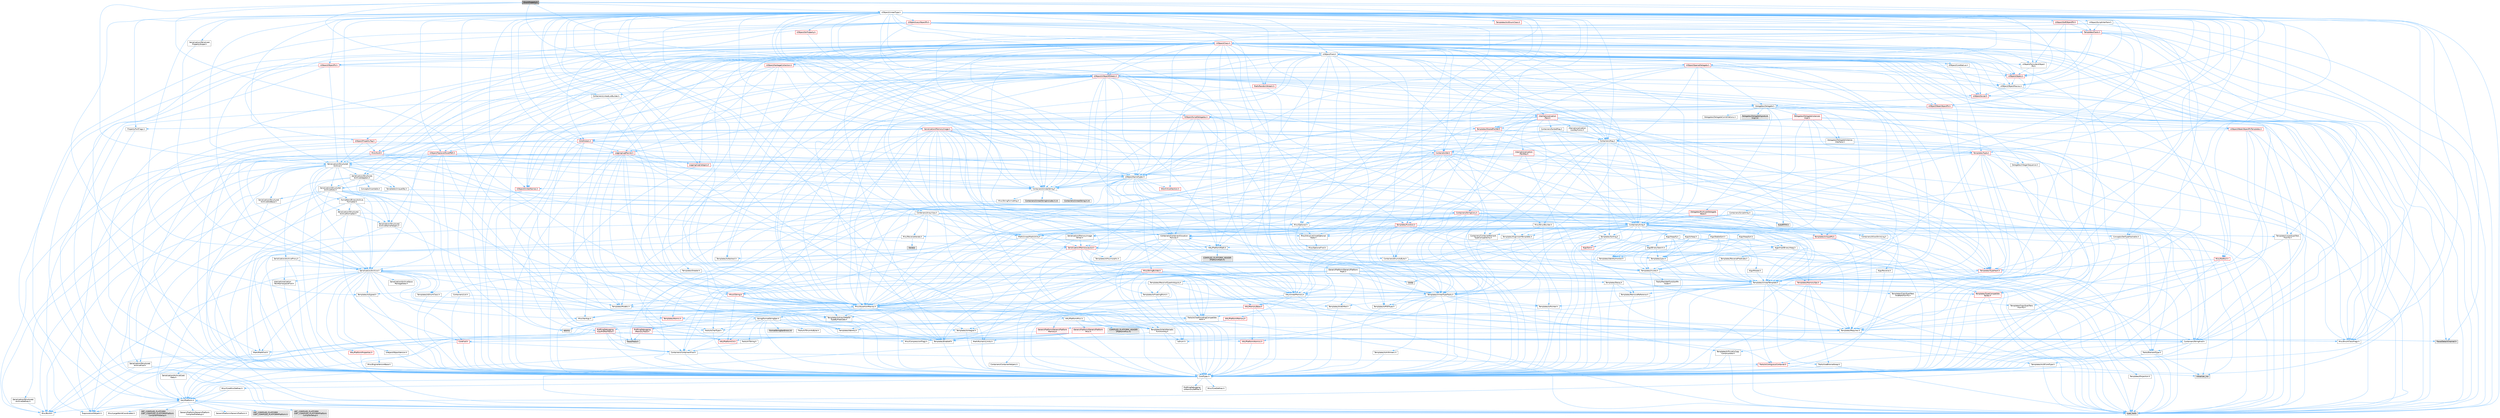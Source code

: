 digraph "EnumProperty.h"
{
 // INTERACTIVE_SVG=YES
 // LATEX_PDF_SIZE
  bgcolor="transparent";
  edge [fontname=Helvetica,fontsize=10,labelfontname=Helvetica,labelfontsize=10];
  node [fontname=Helvetica,fontsize=10,shape=box,height=0.2,width=0.4];
  Node1 [id="Node000001",label="EnumProperty.h",height=0.2,width=0.4,color="gray40", fillcolor="grey60", style="filled", fontcolor="black",tooltip=" "];
  Node1 -> Node2 [id="edge1_Node000001_Node000002",color="steelblue1",style="solid",tooltip=" "];
  Node2 [id="Node000002",label="Containers/Array.h",height=0.2,width=0.4,color="grey40", fillcolor="white", style="filled",URL="$df/dd0/Array_8h.html",tooltip=" "];
  Node2 -> Node3 [id="edge2_Node000002_Node000003",color="steelblue1",style="solid",tooltip=" "];
  Node3 [id="Node000003",label="CoreTypes.h",height=0.2,width=0.4,color="grey40", fillcolor="white", style="filled",URL="$dc/dec/CoreTypes_8h.html",tooltip=" "];
  Node3 -> Node4 [id="edge3_Node000003_Node000004",color="steelblue1",style="solid",tooltip=" "];
  Node4 [id="Node000004",label="HAL/Platform.h",height=0.2,width=0.4,color="grey40", fillcolor="white", style="filled",URL="$d9/dd0/Platform_8h.html",tooltip=" "];
  Node4 -> Node5 [id="edge4_Node000004_Node000005",color="steelblue1",style="solid",tooltip=" "];
  Node5 [id="Node000005",label="Misc/Build.h",height=0.2,width=0.4,color="grey40", fillcolor="white", style="filled",URL="$d3/dbb/Build_8h.html",tooltip=" "];
  Node4 -> Node6 [id="edge5_Node000004_Node000006",color="steelblue1",style="solid",tooltip=" "];
  Node6 [id="Node000006",label="Misc/LargeWorldCoordinates.h",height=0.2,width=0.4,color="grey40", fillcolor="white", style="filled",URL="$d2/dcb/LargeWorldCoordinates_8h.html",tooltip=" "];
  Node4 -> Node7 [id="edge6_Node000004_Node000007",color="steelblue1",style="solid",tooltip=" "];
  Node7 [id="Node000007",label="type_traits",height=0.2,width=0.4,color="grey60", fillcolor="#E0E0E0", style="filled",tooltip=" "];
  Node4 -> Node8 [id="edge7_Node000004_Node000008",color="steelblue1",style="solid",tooltip=" "];
  Node8 [id="Node000008",label="PreprocessorHelpers.h",height=0.2,width=0.4,color="grey40", fillcolor="white", style="filled",URL="$db/ddb/PreprocessorHelpers_8h.html",tooltip=" "];
  Node4 -> Node9 [id="edge8_Node000004_Node000009",color="steelblue1",style="solid",tooltip=" "];
  Node9 [id="Node000009",label="UBT_COMPILED_PLATFORM\l/UBT_COMPILED_PLATFORMPlatform\lCompilerPreSetup.h",height=0.2,width=0.4,color="grey60", fillcolor="#E0E0E0", style="filled",tooltip=" "];
  Node4 -> Node10 [id="edge9_Node000004_Node000010",color="steelblue1",style="solid",tooltip=" "];
  Node10 [id="Node000010",label="GenericPlatform/GenericPlatform\lCompilerPreSetup.h",height=0.2,width=0.4,color="grey40", fillcolor="white", style="filled",URL="$d9/dc8/GenericPlatformCompilerPreSetup_8h.html",tooltip=" "];
  Node4 -> Node11 [id="edge10_Node000004_Node000011",color="steelblue1",style="solid",tooltip=" "];
  Node11 [id="Node000011",label="GenericPlatform/GenericPlatform.h",height=0.2,width=0.4,color="grey40", fillcolor="white", style="filled",URL="$d6/d84/GenericPlatform_8h.html",tooltip=" "];
  Node4 -> Node12 [id="edge11_Node000004_Node000012",color="steelblue1",style="solid",tooltip=" "];
  Node12 [id="Node000012",label="UBT_COMPILED_PLATFORM\l/UBT_COMPILED_PLATFORMPlatform.h",height=0.2,width=0.4,color="grey60", fillcolor="#E0E0E0", style="filled",tooltip=" "];
  Node4 -> Node13 [id="edge12_Node000004_Node000013",color="steelblue1",style="solid",tooltip=" "];
  Node13 [id="Node000013",label="UBT_COMPILED_PLATFORM\l/UBT_COMPILED_PLATFORMPlatform\lCompilerSetup.h",height=0.2,width=0.4,color="grey60", fillcolor="#E0E0E0", style="filled",tooltip=" "];
  Node3 -> Node14 [id="edge13_Node000003_Node000014",color="steelblue1",style="solid",tooltip=" "];
  Node14 [id="Node000014",label="ProfilingDebugging\l/UMemoryDefines.h",height=0.2,width=0.4,color="grey40", fillcolor="white", style="filled",URL="$d2/da2/UMemoryDefines_8h.html",tooltip=" "];
  Node3 -> Node15 [id="edge14_Node000003_Node000015",color="steelblue1",style="solid",tooltip=" "];
  Node15 [id="Node000015",label="Misc/CoreMiscDefines.h",height=0.2,width=0.4,color="grey40", fillcolor="white", style="filled",URL="$da/d38/CoreMiscDefines_8h.html",tooltip=" "];
  Node15 -> Node4 [id="edge15_Node000015_Node000004",color="steelblue1",style="solid",tooltip=" "];
  Node15 -> Node8 [id="edge16_Node000015_Node000008",color="steelblue1",style="solid",tooltip=" "];
  Node3 -> Node16 [id="edge17_Node000003_Node000016",color="steelblue1",style="solid",tooltip=" "];
  Node16 [id="Node000016",label="Misc/CoreDefines.h",height=0.2,width=0.4,color="grey40", fillcolor="white", style="filled",URL="$d3/dd2/CoreDefines_8h.html",tooltip=" "];
  Node2 -> Node17 [id="edge18_Node000002_Node000017",color="steelblue1",style="solid",tooltip=" "];
  Node17 [id="Node000017",label="Misc/AssertionMacros.h",height=0.2,width=0.4,color="grey40", fillcolor="white", style="filled",URL="$d0/dfa/AssertionMacros_8h.html",tooltip=" "];
  Node17 -> Node3 [id="edge19_Node000017_Node000003",color="steelblue1",style="solid",tooltip=" "];
  Node17 -> Node4 [id="edge20_Node000017_Node000004",color="steelblue1",style="solid",tooltip=" "];
  Node17 -> Node18 [id="edge21_Node000017_Node000018",color="steelblue1",style="solid",tooltip=" "];
  Node18 [id="Node000018",label="HAL/PlatformMisc.h",height=0.2,width=0.4,color="grey40", fillcolor="white", style="filled",URL="$d0/df5/PlatformMisc_8h.html",tooltip=" "];
  Node18 -> Node3 [id="edge22_Node000018_Node000003",color="steelblue1",style="solid",tooltip=" "];
  Node18 -> Node19 [id="edge23_Node000018_Node000019",color="steelblue1",style="solid",tooltip=" "];
  Node19 [id="Node000019",label="GenericPlatform/GenericPlatform\lMisc.h",height=0.2,width=0.4,color="red", fillcolor="#FFF0F0", style="filled",URL="$db/d9a/GenericPlatformMisc_8h.html",tooltip=" "];
  Node19 -> Node20 [id="edge24_Node000019_Node000020",color="steelblue1",style="solid",tooltip=" "];
  Node20 [id="Node000020",label="Containers/StringFwd.h",height=0.2,width=0.4,color="grey40", fillcolor="white", style="filled",URL="$df/d37/StringFwd_8h.html",tooltip=" "];
  Node20 -> Node3 [id="edge25_Node000020_Node000003",color="steelblue1",style="solid",tooltip=" "];
  Node20 -> Node21 [id="edge26_Node000020_Node000021",color="steelblue1",style="solid",tooltip=" "];
  Node21 [id="Node000021",label="Traits/ElementType.h",height=0.2,width=0.4,color="grey40", fillcolor="white", style="filled",URL="$d5/d4f/ElementType_8h.html",tooltip=" "];
  Node21 -> Node4 [id="edge27_Node000021_Node000004",color="steelblue1",style="solid",tooltip=" "];
  Node21 -> Node22 [id="edge28_Node000021_Node000022",color="steelblue1",style="solid",tooltip=" "];
  Node22 [id="Node000022",label="initializer_list",height=0.2,width=0.4,color="grey60", fillcolor="#E0E0E0", style="filled",tooltip=" "];
  Node21 -> Node7 [id="edge29_Node000021_Node000007",color="steelblue1",style="solid",tooltip=" "];
  Node20 -> Node23 [id="edge30_Node000020_Node000023",color="steelblue1",style="solid",tooltip=" "];
  Node23 [id="Node000023",label="Traits/IsContiguousContainer.h",height=0.2,width=0.4,color="red", fillcolor="#FFF0F0", style="filled",URL="$d5/d3c/IsContiguousContainer_8h.html",tooltip=" "];
  Node23 -> Node3 [id="edge31_Node000023_Node000003",color="steelblue1",style="solid",tooltip=" "];
  Node23 -> Node22 [id="edge32_Node000023_Node000022",color="steelblue1",style="solid",tooltip=" "];
  Node19 -> Node25 [id="edge33_Node000019_Node000025",color="steelblue1",style="solid",tooltip=" "];
  Node25 [id="Node000025",label="CoreFwd.h",height=0.2,width=0.4,color="red", fillcolor="#FFF0F0", style="filled",URL="$d1/d1e/CoreFwd_8h.html",tooltip=" "];
  Node25 -> Node3 [id="edge34_Node000025_Node000003",color="steelblue1",style="solid",tooltip=" "];
  Node25 -> Node26 [id="edge35_Node000025_Node000026",color="steelblue1",style="solid",tooltip=" "];
  Node26 [id="Node000026",label="Containers/ContainersFwd.h",height=0.2,width=0.4,color="grey40", fillcolor="white", style="filled",URL="$d4/d0a/ContainersFwd_8h.html",tooltip=" "];
  Node26 -> Node4 [id="edge36_Node000026_Node000004",color="steelblue1",style="solid",tooltip=" "];
  Node26 -> Node3 [id="edge37_Node000026_Node000003",color="steelblue1",style="solid",tooltip=" "];
  Node26 -> Node23 [id="edge38_Node000026_Node000023",color="steelblue1",style="solid",tooltip=" "];
  Node25 -> Node27 [id="edge39_Node000025_Node000027",color="steelblue1",style="solid",tooltip=" "];
  Node27 [id="Node000027",label="Math/MathFwd.h",height=0.2,width=0.4,color="grey40", fillcolor="white", style="filled",URL="$d2/d10/MathFwd_8h.html",tooltip=" "];
  Node27 -> Node4 [id="edge40_Node000027_Node000004",color="steelblue1",style="solid",tooltip=" "];
  Node19 -> Node3 [id="edge41_Node000019_Node000003",color="steelblue1",style="solid",tooltip=" "];
  Node19 -> Node30 [id="edge42_Node000019_Node000030",color="steelblue1",style="solid",tooltip=" "];
  Node30 [id="Node000030",label="HAL/PlatformCrt.h",height=0.2,width=0.4,color="red", fillcolor="#FFF0F0", style="filled",URL="$d8/d75/PlatformCrt_8h.html",tooltip=" "];
  Node19 -> Node40 [id="edge43_Node000019_Node000040",color="steelblue1",style="solid",tooltip=" "];
  Node40 [id="Node000040",label="Math/NumericLimits.h",height=0.2,width=0.4,color="grey40", fillcolor="white", style="filled",URL="$df/d1b/NumericLimits_8h.html",tooltip=" "];
  Node40 -> Node3 [id="edge44_Node000040_Node000003",color="steelblue1",style="solid",tooltip=" "];
  Node19 -> Node41 [id="edge45_Node000019_Node000041",color="steelblue1",style="solid",tooltip=" "];
  Node41 [id="Node000041",label="Misc/CompressionFlags.h",height=0.2,width=0.4,color="grey40", fillcolor="white", style="filled",URL="$d9/d76/CompressionFlags_8h.html",tooltip=" "];
  Node19 -> Node42 [id="edge46_Node000019_Node000042",color="steelblue1",style="solid",tooltip=" "];
  Node42 [id="Node000042",label="Misc/EnumClassFlags.h",height=0.2,width=0.4,color="grey40", fillcolor="white", style="filled",URL="$d8/de7/EnumClassFlags_8h.html",tooltip=" "];
  Node18 -> Node45 [id="edge47_Node000018_Node000045",color="steelblue1",style="solid",tooltip=" "];
  Node45 [id="Node000045",label="COMPILED_PLATFORM_HEADER\l(PlatformMisc.h)",height=0.2,width=0.4,color="grey60", fillcolor="#E0E0E0", style="filled",tooltip=" "];
  Node18 -> Node46 [id="edge48_Node000018_Node000046",color="steelblue1",style="solid",tooltip=" "];
  Node46 [id="Node000046",label="ProfilingDebugging\l/CpuProfilerTrace.h",height=0.2,width=0.4,color="red", fillcolor="#FFF0F0", style="filled",URL="$da/dcb/CpuProfilerTrace_8h.html",tooltip=" "];
  Node46 -> Node3 [id="edge49_Node000046_Node000003",color="steelblue1",style="solid",tooltip=" "];
  Node46 -> Node26 [id="edge50_Node000046_Node000026",color="steelblue1",style="solid",tooltip=" "];
  Node46 -> Node47 [id="edge51_Node000046_Node000047",color="steelblue1",style="solid",tooltip=" "];
  Node47 [id="Node000047",label="HAL/PlatformAtomics.h",height=0.2,width=0.4,color="red", fillcolor="#FFF0F0", style="filled",URL="$d3/d36/PlatformAtomics_8h.html",tooltip=" "];
  Node47 -> Node3 [id="edge52_Node000047_Node000003",color="steelblue1",style="solid",tooltip=" "];
  Node46 -> Node8 [id="edge53_Node000046_Node000008",color="steelblue1",style="solid",tooltip=" "];
  Node46 -> Node5 [id="edge54_Node000046_Node000005",color="steelblue1",style="solid",tooltip=" "];
  Node46 -> Node51 [id="edge55_Node000046_Node000051",color="steelblue1",style="solid",tooltip=" "];
  Node51 [id="Node000051",label="Trace/Detail/Channel.h",height=0.2,width=0.4,color="grey60", fillcolor="#E0E0E0", style="filled",tooltip=" "];
  Node46 -> Node53 [id="edge56_Node000046_Node000053",color="steelblue1",style="solid",tooltip=" "];
  Node53 [id="Node000053",label="Trace/Trace.h",height=0.2,width=0.4,color="grey60", fillcolor="#E0E0E0", style="filled",tooltip=" "];
  Node17 -> Node8 [id="edge57_Node000017_Node000008",color="steelblue1",style="solid",tooltip=" "];
  Node17 -> Node54 [id="edge58_Node000017_Node000054",color="steelblue1",style="solid",tooltip=" "];
  Node54 [id="Node000054",label="Templates/EnableIf.h",height=0.2,width=0.4,color="grey40", fillcolor="white", style="filled",URL="$d7/d60/EnableIf_8h.html",tooltip=" "];
  Node54 -> Node3 [id="edge59_Node000054_Node000003",color="steelblue1",style="solid",tooltip=" "];
  Node17 -> Node55 [id="edge60_Node000017_Node000055",color="steelblue1",style="solid",tooltip=" "];
  Node55 [id="Node000055",label="Templates/IsArrayOrRefOf\lTypeByPredicate.h",height=0.2,width=0.4,color="grey40", fillcolor="white", style="filled",URL="$d6/da1/IsArrayOrRefOfTypeByPredicate_8h.html",tooltip=" "];
  Node55 -> Node3 [id="edge61_Node000055_Node000003",color="steelblue1",style="solid",tooltip=" "];
  Node17 -> Node56 [id="edge62_Node000017_Node000056",color="steelblue1",style="solid",tooltip=" "];
  Node56 [id="Node000056",label="Templates/IsValidVariadic\lFunctionArg.h",height=0.2,width=0.4,color="grey40", fillcolor="white", style="filled",URL="$d0/dc8/IsValidVariadicFunctionArg_8h.html",tooltip=" "];
  Node56 -> Node3 [id="edge63_Node000056_Node000003",color="steelblue1",style="solid",tooltip=" "];
  Node56 -> Node57 [id="edge64_Node000056_Node000057",color="steelblue1",style="solid",tooltip=" "];
  Node57 [id="Node000057",label="IsEnum.h",height=0.2,width=0.4,color="grey40", fillcolor="white", style="filled",URL="$d4/de5/IsEnum_8h.html",tooltip=" "];
  Node56 -> Node7 [id="edge65_Node000056_Node000007",color="steelblue1",style="solid",tooltip=" "];
  Node17 -> Node58 [id="edge66_Node000017_Node000058",color="steelblue1",style="solid",tooltip=" "];
  Node58 [id="Node000058",label="Traits/IsCharEncodingCompatible\lWith.h",height=0.2,width=0.4,color="grey40", fillcolor="white", style="filled",URL="$df/dd1/IsCharEncodingCompatibleWith_8h.html",tooltip=" "];
  Node58 -> Node7 [id="edge67_Node000058_Node000007",color="steelblue1",style="solid",tooltip=" "];
  Node58 -> Node59 [id="edge68_Node000058_Node000059",color="steelblue1",style="solid",tooltip=" "];
  Node59 [id="Node000059",label="Traits/IsCharType.h",height=0.2,width=0.4,color="grey40", fillcolor="white", style="filled",URL="$db/d51/IsCharType_8h.html",tooltip=" "];
  Node59 -> Node3 [id="edge69_Node000059_Node000003",color="steelblue1",style="solid",tooltip=" "];
  Node17 -> Node60 [id="edge70_Node000017_Node000060",color="steelblue1",style="solid",tooltip=" "];
  Node60 [id="Node000060",label="Misc/VarArgs.h",height=0.2,width=0.4,color="grey40", fillcolor="white", style="filled",URL="$d5/d6f/VarArgs_8h.html",tooltip=" "];
  Node60 -> Node3 [id="edge71_Node000060_Node000003",color="steelblue1",style="solid",tooltip=" "];
  Node17 -> Node61 [id="edge72_Node000017_Node000061",color="steelblue1",style="solid",tooltip=" "];
  Node61 [id="Node000061",label="String/FormatStringSan.h",height=0.2,width=0.4,color="grey40", fillcolor="white", style="filled",URL="$d3/d8b/FormatStringSan_8h.html",tooltip=" "];
  Node61 -> Node7 [id="edge73_Node000061_Node000007",color="steelblue1",style="solid",tooltip=" "];
  Node61 -> Node3 [id="edge74_Node000061_Node000003",color="steelblue1",style="solid",tooltip=" "];
  Node61 -> Node62 [id="edge75_Node000061_Node000062",color="steelblue1",style="solid",tooltip=" "];
  Node62 [id="Node000062",label="Templates/Requires.h",height=0.2,width=0.4,color="grey40", fillcolor="white", style="filled",URL="$dc/d96/Requires_8h.html",tooltip=" "];
  Node62 -> Node54 [id="edge76_Node000062_Node000054",color="steelblue1",style="solid",tooltip=" "];
  Node62 -> Node7 [id="edge77_Node000062_Node000007",color="steelblue1",style="solid",tooltip=" "];
  Node61 -> Node63 [id="edge78_Node000061_Node000063",color="steelblue1",style="solid",tooltip=" "];
  Node63 [id="Node000063",label="Templates/Identity.h",height=0.2,width=0.4,color="grey40", fillcolor="white", style="filled",URL="$d0/dd5/Identity_8h.html",tooltip=" "];
  Node61 -> Node56 [id="edge79_Node000061_Node000056",color="steelblue1",style="solid",tooltip=" "];
  Node61 -> Node59 [id="edge80_Node000061_Node000059",color="steelblue1",style="solid",tooltip=" "];
  Node61 -> Node64 [id="edge81_Node000061_Node000064",color="steelblue1",style="solid",tooltip=" "];
  Node64 [id="Node000064",label="Traits/IsTEnumAsByte.h",height=0.2,width=0.4,color="grey40", fillcolor="white", style="filled",URL="$d1/de6/IsTEnumAsByte_8h.html",tooltip=" "];
  Node61 -> Node65 [id="edge82_Node000061_Node000065",color="steelblue1",style="solid",tooltip=" "];
  Node65 [id="Node000065",label="Traits/IsTString.h",height=0.2,width=0.4,color="grey40", fillcolor="white", style="filled",URL="$d0/df8/IsTString_8h.html",tooltip=" "];
  Node65 -> Node26 [id="edge83_Node000065_Node000026",color="steelblue1",style="solid",tooltip=" "];
  Node61 -> Node26 [id="edge84_Node000061_Node000026",color="steelblue1",style="solid",tooltip=" "];
  Node61 -> Node66 [id="edge85_Node000061_Node000066",color="steelblue1",style="solid",tooltip=" "];
  Node66 [id="Node000066",label="FormatStringSanErrors.inl",height=0.2,width=0.4,color="grey60", fillcolor="#E0E0E0", style="filled",tooltip=" "];
  Node17 -> Node67 [id="edge86_Node000017_Node000067",color="steelblue1",style="solid",tooltip=" "];
  Node67 [id="Node000067",label="atomic",height=0.2,width=0.4,color="grey60", fillcolor="#E0E0E0", style="filled",tooltip=" "];
  Node2 -> Node68 [id="edge87_Node000002_Node000068",color="steelblue1",style="solid",tooltip=" "];
  Node68 [id="Node000068",label="Misc/IntrusiveUnsetOptional\lState.h",height=0.2,width=0.4,color="grey40", fillcolor="white", style="filled",URL="$d2/d0a/IntrusiveUnsetOptionalState_8h.html",tooltip=" "];
  Node68 -> Node69 [id="edge88_Node000068_Node000069",color="steelblue1",style="solid",tooltip=" "];
  Node69 [id="Node000069",label="Misc/OptionalFwd.h",height=0.2,width=0.4,color="grey40", fillcolor="white", style="filled",URL="$dc/d50/OptionalFwd_8h.html",tooltip=" "];
  Node2 -> Node70 [id="edge89_Node000002_Node000070",color="steelblue1",style="solid",tooltip=" "];
  Node70 [id="Node000070",label="Misc/ReverseIterate.h",height=0.2,width=0.4,color="grey40", fillcolor="white", style="filled",URL="$db/de3/ReverseIterate_8h.html",tooltip=" "];
  Node70 -> Node4 [id="edge90_Node000070_Node000004",color="steelblue1",style="solid",tooltip=" "];
  Node70 -> Node71 [id="edge91_Node000070_Node000071",color="steelblue1",style="solid",tooltip=" "];
  Node71 [id="Node000071",label="iterator",height=0.2,width=0.4,color="grey60", fillcolor="#E0E0E0", style="filled",tooltip=" "];
  Node2 -> Node72 [id="edge92_Node000002_Node000072",color="steelblue1",style="solid",tooltip=" "];
  Node72 [id="Node000072",label="HAL/UnrealMemory.h",height=0.2,width=0.4,color="grey40", fillcolor="white", style="filled",URL="$d9/d96/UnrealMemory_8h.html",tooltip=" "];
  Node72 -> Node3 [id="edge93_Node000072_Node000003",color="steelblue1",style="solid",tooltip=" "];
  Node72 -> Node73 [id="edge94_Node000072_Node000073",color="steelblue1",style="solid",tooltip=" "];
  Node73 [id="Node000073",label="GenericPlatform/GenericPlatform\lMemory.h",height=0.2,width=0.4,color="red", fillcolor="#FFF0F0", style="filled",URL="$dd/d22/GenericPlatformMemory_8h.html",tooltip=" "];
  Node73 -> Node25 [id="edge95_Node000073_Node000025",color="steelblue1",style="solid",tooltip=" "];
  Node73 -> Node3 [id="edge96_Node000073_Node000003",color="steelblue1",style="solid",tooltip=" "];
  Node72 -> Node76 [id="edge97_Node000072_Node000076",color="steelblue1",style="solid",tooltip=" "];
  Node76 [id="Node000076",label="HAL/MemoryBase.h",height=0.2,width=0.4,color="red", fillcolor="#FFF0F0", style="filled",URL="$d6/d9f/MemoryBase_8h.html",tooltip=" "];
  Node76 -> Node3 [id="edge98_Node000076_Node000003",color="steelblue1",style="solid",tooltip=" "];
  Node76 -> Node47 [id="edge99_Node000076_Node000047",color="steelblue1",style="solid",tooltip=" "];
  Node76 -> Node30 [id="edge100_Node000076_Node000030",color="steelblue1",style="solid",tooltip=" "];
  Node76 -> Node80 [id="edge101_Node000076_Node000080",color="steelblue1",style="solid",tooltip=" "];
  Node80 [id="Node000080",label="Templates/Atomic.h",height=0.2,width=0.4,color="red", fillcolor="#FFF0F0", style="filled",URL="$d3/d91/Atomic_8h.html",tooltip=" "];
  Node80 -> Node83 [id="edge102_Node000080_Node000083",color="steelblue1",style="solid",tooltip=" "];
  Node83 [id="Node000083",label="Templates/IsIntegral.h",height=0.2,width=0.4,color="grey40", fillcolor="white", style="filled",URL="$da/d64/IsIntegral_8h.html",tooltip=" "];
  Node83 -> Node3 [id="edge103_Node000083_Node000003",color="steelblue1",style="solid",tooltip=" "];
  Node80 -> Node67 [id="edge104_Node000080_Node000067",color="steelblue1",style="solid",tooltip=" "];
  Node72 -> Node89 [id="edge105_Node000072_Node000089",color="steelblue1",style="solid",tooltip=" "];
  Node89 [id="Node000089",label="HAL/PlatformMemory.h",height=0.2,width=0.4,color="red", fillcolor="#FFF0F0", style="filled",URL="$de/d68/PlatformMemory_8h.html",tooltip=" "];
  Node89 -> Node3 [id="edge106_Node000089_Node000003",color="steelblue1",style="solid",tooltip=" "];
  Node89 -> Node73 [id="edge107_Node000089_Node000073",color="steelblue1",style="solid",tooltip=" "];
  Node72 -> Node91 [id="edge108_Node000072_Node000091",color="steelblue1",style="solid",tooltip=" "];
  Node91 [id="Node000091",label="ProfilingDebugging\l/MemoryTrace.h",height=0.2,width=0.4,color="red", fillcolor="#FFF0F0", style="filled",URL="$da/dd7/MemoryTrace_8h.html",tooltip=" "];
  Node91 -> Node4 [id="edge109_Node000091_Node000004",color="steelblue1",style="solid",tooltip=" "];
  Node91 -> Node42 [id="edge110_Node000091_Node000042",color="steelblue1",style="solid",tooltip=" "];
  Node91 -> Node53 [id="edge111_Node000091_Node000053",color="steelblue1",style="solid",tooltip=" "];
  Node72 -> Node92 [id="edge112_Node000072_Node000092",color="steelblue1",style="solid",tooltip=" "];
  Node92 [id="Node000092",label="Templates/IsPointer.h",height=0.2,width=0.4,color="grey40", fillcolor="white", style="filled",URL="$d7/d05/IsPointer_8h.html",tooltip=" "];
  Node92 -> Node3 [id="edge113_Node000092_Node000003",color="steelblue1",style="solid",tooltip=" "];
  Node2 -> Node93 [id="edge114_Node000002_Node000093",color="steelblue1",style="solid",tooltip=" "];
  Node93 [id="Node000093",label="Templates/UnrealTypeTraits.h",height=0.2,width=0.4,color="grey40", fillcolor="white", style="filled",URL="$d2/d2d/UnrealTypeTraits_8h.html",tooltip=" "];
  Node93 -> Node3 [id="edge115_Node000093_Node000003",color="steelblue1",style="solid",tooltip=" "];
  Node93 -> Node92 [id="edge116_Node000093_Node000092",color="steelblue1",style="solid",tooltip=" "];
  Node93 -> Node17 [id="edge117_Node000093_Node000017",color="steelblue1",style="solid",tooltip=" "];
  Node93 -> Node85 [id="edge118_Node000093_Node000085",color="steelblue1",style="solid",tooltip=" "];
  Node85 [id="Node000085",label="Templates/AndOrNot.h",height=0.2,width=0.4,color="grey40", fillcolor="white", style="filled",URL="$db/d0a/AndOrNot_8h.html",tooltip=" "];
  Node85 -> Node3 [id="edge119_Node000085_Node000003",color="steelblue1",style="solid",tooltip=" "];
  Node93 -> Node54 [id="edge120_Node000093_Node000054",color="steelblue1",style="solid",tooltip=" "];
  Node93 -> Node94 [id="edge121_Node000093_Node000094",color="steelblue1",style="solid",tooltip=" "];
  Node94 [id="Node000094",label="Templates/IsArithmetic.h",height=0.2,width=0.4,color="grey40", fillcolor="white", style="filled",URL="$d2/d5d/IsArithmetic_8h.html",tooltip=" "];
  Node94 -> Node3 [id="edge122_Node000094_Node000003",color="steelblue1",style="solid",tooltip=" "];
  Node93 -> Node57 [id="edge123_Node000093_Node000057",color="steelblue1",style="solid",tooltip=" "];
  Node93 -> Node95 [id="edge124_Node000093_Node000095",color="steelblue1",style="solid",tooltip=" "];
  Node95 [id="Node000095",label="Templates/Models.h",height=0.2,width=0.4,color="grey40", fillcolor="white", style="filled",URL="$d3/d0c/Models_8h.html",tooltip=" "];
  Node95 -> Node63 [id="edge125_Node000095_Node000063",color="steelblue1",style="solid",tooltip=" "];
  Node93 -> Node96 [id="edge126_Node000093_Node000096",color="steelblue1",style="solid",tooltip=" "];
  Node96 [id="Node000096",label="Templates/IsPODType.h",height=0.2,width=0.4,color="grey40", fillcolor="white", style="filled",URL="$d7/db1/IsPODType_8h.html",tooltip=" "];
  Node96 -> Node3 [id="edge127_Node000096_Node000003",color="steelblue1",style="solid",tooltip=" "];
  Node93 -> Node97 [id="edge128_Node000093_Node000097",color="steelblue1",style="solid",tooltip=" "];
  Node97 [id="Node000097",label="Templates/IsUECoreType.h",height=0.2,width=0.4,color="grey40", fillcolor="white", style="filled",URL="$d1/db8/IsUECoreType_8h.html",tooltip=" "];
  Node97 -> Node3 [id="edge129_Node000097_Node000003",color="steelblue1",style="solid",tooltip=" "];
  Node97 -> Node7 [id="edge130_Node000097_Node000007",color="steelblue1",style="solid",tooltip=" "];
  Node93 -> Node86 [id="edge131_Node000093_Node000086",color="steelblue1",style="solid",tooltip=" "];
  Node86 [id="Node000086",label="Templates/IsTriviallyCopy\lConstructible.h",height=0.2,width=0.4,color="grey40", fillcolor="white", style="filled",URL="$d3/d78/IsTriviallyCopyConstructible_8h.html",tooltip=" "];
  Node86 -> Node3 [id="edge132_Node000086_Node000003",color="steelblue1",style="solid",tooltip=" "];
  Node86 -> Node7 [id="edge133_Node000086_Node000007",color="steelblue1",style="solid",tooltip=" "];
  Node2 -> Node98 [id="edge134_Node000002_Node000098",color="steelblue1",style="solid",tooltip=" "];
  Node98 [id="Node000098",label="Templates/UnrealTemplate.h",height=0.2,width=0.4,color="grey40", fillcolor="white", style="filled",URL="$d4/d24/UnrealTemplate_8h.html",tooltip=" "];
  Node98 -> Node3 [id="edge135_Node000098_Node000003",color="steelblue1",style="solid",tooltip=" "];
  Node98 -> Node92 [id="edge136_Node000098_Node000092",color="steelblue1",style="solid",tooltip=" "];
  Node98 -> Node72 [id="edge137_Node000098_Node000072",color="steelblue1",style="solid",tooltip=" "];
  Node98 -> Node99 [id="edge138_Node000098_Node000099",color="steelblue1",style="solid",tooltip=" "];
  Node99 [id="Node000099",label="Templates/CopyQualifiers\lAndRefsFromTo.h",height=0.2,width=0.4,color="grey40", fillcolor="white", style="filled",URL="$d3/db3/CopyQualifiersAndRefsFromTo_8h.html",tooltip=" "];
  Node99 -> Node100 [id="edge139_Node000099_Node000100",color="steelblue1",style="solid",tooltip=" "];
  Node100 [id="Node000100",label="Templates/CopyQualifiers\lFromTo.h",height=0.2,width=0.4,color="grey40", fillcolor="white", style="filled",URL="$d5/db4/CopyQualifiersFromTo_8h.html",tooltip=" "];
  Node98 -> Node93 [id="edge140_Node000098_Node000093",color="steelblue1",style="solid",tooltip=" "];
  Node98 -> Node101 [id="edge141_Node000098_Node000101",color="steelblue1",style="solid",tooltip=" "];
  Node101 [id="Node000101",label="Templates/RemoveReference.h",height=0.2,width=0.4,color="grey40", fillcolor="white", style="filled",URL="$da/dbe/RemoveReference_8h.html",tooltip=" "];
  Node101 -> Node3 [id="edge142_Node000101_Node000003",color="steelblue1",style="solid",tooltip=" "];
  Node98 -> Node62 [id="edge143_Node000098_Node000062",color="steelblue1",style="solid",tooltip=" "];
  Node98 -> Node102 [id="edge144_Node000098_Node000102",color="steelblue1",style="solid",tooltip=" "];
  Node102 [id="Node000102",label="Templates/TypeCompatible\lBytes.h",height=0.2,width=0.4,color="red", fillcolor="#FFF0F0", style="filled",URL="$df/d0a/TypeCompatibleBytes_8h.html",tooltip=" "];
  Node102 -> Node3 [id="edge145_Node000102_Node000003",color="steelblue1",style="solid",tooltip=" "];
  Node102 -> Node7 [id="edge146_Node000102_Node000007",color="steelblue1",style="solid",tooltip=" "];
  Node98 -> Node63 [id="edge147_Node000098_Node000063",color="steelblue1",style="solid",tooltip=" "];
  Node98 -> Node23 [id="edge148_Node000098_Node000023",color="steelblue1",style="solid",tooltip=" "];
  Node98 -> Node103 [id="edge149_Node000098_Node000103",color="steelblue1",style="solid",tooltip=" "];
  Node103 [id="Node000103",label="Traits/UseBitwiseSwap.h",height=0.2,width=0.4,color="grey40", fillcolor="white", style="filled",URL="$db/df3/UseBitwiseSwap_8h.html",tooltip=" "];
  Node103 -> Node3 [id="edge150_Node000103_Node000003",color="steelblue1",style="solid",tooltip=" "];
  Node103 -> Node7 [id="edge151_Node000103_Node000007",color="steelblue1",style="solid",tooltip=" "];
  Node98 -> Node7 [id="edge152_Node000098_Node000007",color="steelblue1",style="solid",tooltip=" "];
  Node2 -> Node104 [id="edge153_Node000002_Node000104",color="steelblue1",style="solid",tooltip=" "];
  Node104 [id="Node000104",label="Containers/AllowShrinking.h",height=0.2,width=0.4,color="grey40", fillcolor="white", style="filled",URL="$d7/d1a/AllowShrinking_8h.html",tooltip=" "];
  Node104 -> Node3 [id="edge154_Node000104_Node000003",color="steelblue1",style="solid",tooltip=" "];
  Node2 -> Node105 [id="edge155_Node000002_Node000105",color="steelblue1",style="solid",tooltip=" "];
  Node105 [id="Node000105",label="Containers/ContainerAllocation\lPolicies.h",height=0.2,width=0.4,color="grey40", fillcolor="white", style="filled",URL="$d7/dff/ContainerAllocationPolicies_8h.html",tooltip=" "];
  Node105 -> Node3 [id="edge156_Node000105_Node000003",color="steelblue1",style="solid",tooltip=" "];
  Node105 -> Node106 [id="edge157_Node000105_Node000106",color="steelblue1",style="solid",tooltip=" "];
  Node106 [id="Node000106",label="Containers/ContainerHelpers.h",height=0.2,width=0.4,color="grey40", fillcolor="white", style="filled",URL="$d7/d33/ContainerHelpers_8h.html",tooltip=" "];
  Node106 -> Node3 [id="edge158_Node000106_Node000003",color="steelblue1",style="solid",tooltip=" "];
  Node105 -> Node105 [id="edge159_Node000105_Node000105",color="steelblue1",style="solid",tooltip=" "];
  Node105 -> Node107 [id="edge160_Node000105_Node000107",color="steelblue1",style="solid",tooltip=" "];
  Node107 [id="Node000107",label="HAL/PlatformMath.h",height=0.2,width=0.4,color="grey40", fillcolor="white", style="filled",URL="$dc/d53/PlatformMath_8h.html",tooltip=" "];
  Node107 -> Node3 [id="edge161_Node000107_Node000003",color="steelblue1",style="solid",tooltip=" "];
  Node107 -> Node108 [id="edge162_Node000107_Node000108",color="steelblue1",style="solid",tooltip=" "];
  Node108 [id="Node000108",label="GenericPlatform/GenericPlatform\lMath.h",height=0.2,width=0.4,color="grey40", fillcolor="white", style="filled",URL="$d5/d79/GenericPlatformMath_8h.html",tooltip=" "];
  Node108 -> Node3 [id="edge163_Node000108_Node000003",color="steelblue1",style="solid",tooltip=" "];
  Node108 -> Node26 [id="edge164_Node000108_Node000026",color="steelblue1",style="solid",tooltip=" "];
  Node108 -> Node30 [id="edge165_Node000108_Node000030",color="steelblue1",style="solid",tooltip=" "];
  Node108 -> Node85 [id="edge166_Node000108_Node000085",color="steelblue1",style="solid",tooltip=" "];
  Node108 -> Node109 [id="edge167_Node000108_Node000109",color="steelblue1",style="solid",tooltip=" "];
  Node109 [id="Node000109",label="Templates/Decay.h",height=0.2,width=0.4,color="grey40", fillcolor="white", style="filled",URL="$dd/d0f/Decay_8h.html",tooltip=" "];
  Node109 -> Node3 [id="edge168_Node000109_Node000003",color="steelblue1",style="solid",tooltip=" "];
  Node109 -> Node101 [id="edge169_Node000109_Node000101",color="steelblue1",style="solid",tooltip=" "];
  Node109 -> Node7 [id="edge170_Node000109_Node000007",color="steelblue1",style="solid",tooltip=" "];
  Node108 -> Node110 [id="edge171_Node000108_Node000110",color="steelblue1",style="solid",tooltip=" "];
  Node110 [id="Node000110",label="Templates/IsFloatingPoint.h",height=0.2,width=0.4,color="grey40", fillcolor="white", style="filled",URL="$d3/d11/IsFloatingPoint_8h.html",tooltip=" "];
  Node110 -> Node3 [id="edge172_Node000110_Node000003",color="steelblue1",style="solid",tooltip=" "];
  Node108 -> Node93 [id="edge173_Node000108_Node000093",color="steelblue1",style="solid",tooltip=" "];
  Node108 -> Node62 [id="edge174_Node000108_Node000062",color="steelblue1",style="solid",tooltip=" "];
  Node108 -> Node111 [id="edge175_Node000108_Node000111",color="steelblue1",style="solid",tooltip=" "];
  Node111 [id="Node000111",label="Templates/ResolveTypeAmbiguity.h",height=0.2,width=0.4,color="grey40", fillcolor="white", style="filled",URL="$df/d1f/ResolveTypeAmbiguity_8h.html",tooltip=" "];
  Node111 -> Node3 [id="edge176_Node000111_Node000003",color="steelblue1",style="solid",tooltip=" "];
  Node111 -> Node110 [id="edge177_Node000111_Node000110",color="steelblue1",style="solid",tooltip=" "];
  Node111 -> Node93 [id="edge178_Node000111_Node000093",color="steelblue1",style="solid",tooltip=" "];
  Node111 -> Node112 [id="edge179_Node000111_Node000112",color="steelblue1",style="solid",tooltip=" "];
  Node112 [id="Node000112",label="Templates/IsSigned.h",height=0.2,width=0.4,color="grey40", fillcolor="white", style="filled",URL="$d8/dd8/IsSigned_8h.html",tooltip=" "];
  Node112 -> Node3 [id="edge180_Node000112_Node000003",color="steelblue1",style="solid",tooltip=" "];
  Node111 -> Node83 [id="edge181_Node000111_Node000083",color="steelblue1",style="solid",tooltip=" "];
  Node111 -> Node62 [id="edge182_Node000111_Node000062",color="steelblue1",style="solid",tooltip=" "];
  Node108 -> Node102 [id="edge183_Node000108_Node000102",color="steelblue1",style="solid",tooltip=" "];
  Node108 -> Node113 [id="edge184_Node000108_Node000113",color="steelblue1",style="solid",tooltip=" "];
  Node113 [id="Node000113",label="limits",height=0.2,width=0.4,color="grey60", fillcolor="#E0E0E0", style="filled",tooltip=" "];
  Node108 -> Node7 [id="edge185_Node000108_Node000007",color="steelblue1",style="solid",tooltip=" "];
  Node107 -> Node114 [id="edge186_Node000107_Node000114",color="steelblue1",style="solid",tooltip=" "];
  Node114 [id="Node000114",label="COMPILED_PLATFORM_HEADER\l(PlatformMath.h)",height=0.2,width=0.4,color="grey60", fillcolor="#E0E0E0", style="filled",tooltip=" "];
  Node105 -> Node72 [id="edge187_Node000105_Node000072",color="steelblue1",style="solid",tooltip=" "];
  Node105 -> Node40 [id="edge188_Node000105_Node000040",color="steelblue1",style="solid",tooltip=" "];
  Node105 -> Node17 [id="edge189_Node000105_Node000017",color="steelblue1",style="solid",tooltip=" "];
  Node105 -> Node115 [id="edge190_Node000105_Node000115",color="steelblue1",style="solid",tooltip=" "];
  Node115 [id="Node000115",label="Templates/IsPolymorphic.h",height=0.2,width=0.4,color="grey40", fillcolor="white", style="filled",URL="$dc/d20/IsPolymorphic_8h.html",tooltip=" "];
  Node105 -> Node116 [id="edge191_Node000105_Node000116",color="steelblue1",style="solid",tooltip=" "];
  Node116 [id="Node000116",label="Templates/MemoryOps.h",height=0.2,width=0.4,color="red", fillcolor="#FFF0F0", style="filled",URL="$db/dea/MemoryOps_8h.html",tooltip=" "];
  Node116 -> Node3 [id="edge192_Node000116_Node000003",color="steelblue1",style="solid",tooltip=" "];
  Node116 -> Node72 [id="edge193_Node000116_Node000072",color="steelblue1",style="solid",tooltip=" "];
  Node116 -> Node86 [id="edge194_Node000116_Node000086",color="steelblue1",style="solid",tooltip=" "];
  Node116 -> Node62 [id="edge195_Node000116_Node000062",color="steelblue1",style="solid",tooltip=" "];
  Node116 -> Node93 [id="edge196_Node000116_Node000093",color="steelblue1",style="solid",tooltip=" "];
  Node116 -> Node103 [id="edge197_Node000116_Node000103",color="steelblue1",style="solid",tooltip=" "];
  Node116 -> Node7 [id="edge198_Node000116_Node000007",color="steelblue1",style="solid",tooltip=" "];
  Node105 -> Node102 [id="edge199_Node000105_Node000102",color="steelblue1",style="solid",tooltip=" "];
  Node105 -> Node7 [id="edge200_Node000105_Node000007",color="steelblue1",style="solid",tooltip=" "];
  Node2 -> Node117 [id="edge201_Node000002_Node000117",color="steelblue1",style="solid",tooltip=" "];
  Node117 [id="Node000117",label="Containers/ContainerElement\lTypeCompatibility.h",height=0.2,width=0.4,color="grey40", fillcolor="white", style="filled",URL="$df/ddf/ContainerElementTypeCompatibility_8h.html",tooltip=" "];
  Node117 -> Node3 [id="edge202_Node000117_Node000003",color="steelblue1",style="solid",tooltip=" "];
  Node117 -> Node93 [id="edge203_Node000117_Node000093",color="steelblue1",style="solid",tooltip=" "];
  Node2 -> Node118 [id="edge204_Node000002_Node000118",color="steelblue1",style="solid",tooltip=" "];
  Node118 [id="Node000118",label="Serialization/Archive.h",height=0.2,width=0.4,color="grey40", fillcolor="white", style="filled",URL="$d7/d3b/Archive_8h.html",tooltip=" "];
  Node118 -> Node25 [id="edge205_Node000118_Node000025",color="steelblue1",style="solid",tooltip=" "];
  Node118 -> Node3 [id="edge206_Node000118_Node000003",color="steelblue1",style="solid",tooltip=" "];
  Node118 -> Node119 [id="edge207_Node000118_Node000119",color="steelblue1",style="solid",tooltip=" "];
  Node119 [id="Node000119",label="HAL/PlatformProperties.h",height=0.2,width=0.4,color="red", fillcolor="#FFF0F0", style="filled",URL="$d9/db0/PlatformProperties_8h.html",tooltip=" "];
  Node119 -> Node3 [id="edge208_Node000119_Node000003",color="steelblue1",style="solid",tooltip=" "];
  Node118 -> Node122 [id="edge209_Node000118_Node000122",color="steelblue1",style="solid",tooltip=" "];
  Node122 [id="Node000122",label="Internationalization\l/TextNamespaceFwd.h",height=0.2,width=0.4,color="grey40", fillcolor="white", style="filled",URL="$d8/d97/TextNamespaceFwd_8h.html",tooltip=" "];
  Node122 -> Node3 [id="edge210_Node000122_Node000003",color="steelblue1",style="solid",tooltip=" "];
  Node118 -> Node27 [id="edge211_Node000118_Node000027",color="steelblue1",style="solid",tooltip=" "];
  Node118 -> Node17 [id="edge212_Node000118_Node000017",color="steelblue1",style="solid",tooltip=" "];
  Node118 -> Node5 [id="edge213_Node000118_Node000005",color="steelblue1",style="solid",tooltip=" "];
  Node118 -> Node41 [id="edge214_Node000118_Node000041",color="steelblue1",style="solid",tooltip=" "];
  Node118 -> Node123 [id="edge215_Node000118_Node000123",color="steelblue1",style="solid",tooltip=" "];
  Node123 [id="Node000123",label="Misc/EngineVersionBase.h",height=0.2,width=0.4,color="grey40", fillcolor="white", style="filled",URL="$d5/d2b/EngineVersionBase_8h.html",tooltip=" "];
  Node123 -> Node3 [id="edge216_Node000123_Node000003",color="steelblue1",style="solid",tooltip=" "];
  Node118 -> Node60 [id="edge217_Node000118_Node000060",color="steelblue1",style="solid",tooltip=" "];
  Node118 -> Node124 [id="edge218_Node000118_Node000124",color="steelblue1",style="solid",tooltip=" "];
  Node124 [id="Node000124",label="Serialization/ArchiveCook\lData.h",height=0.2,width=0.4,color="grey40", fillcolor="white", style="filled",URL="$dc/db6/ArchiveCookData_8h.html",tooltip=" "];
  Node124 -> Node4 [id="edge219_Node000124_Node000004",color="steelblue1",style="solid",tooltip=" "];
  Node118 -> Node125 [id="edge220_Node000118_Node000125",color="steelblue1",style="solid",tooltip=" "];
  Node125 [id="Node000125",label="Serialization/ArchiveSave\lPackageData.h",height=0.2,width=0.4,color="grey40", fillcolor="white", style="filled",URL="$d1/d37/ArchiveSavePackageData_8h.html",tooltip=" "];
  Node118 -> Node54 [id="edge221_Node000118_Node000054",color="steelblue1",style="solid",tooltip=" "];
  Node118 -> Node55 [id="edge222_Node000118_Node000055",color="steelblue1",style="solid",tooltip=" "];
  Node118 -> Node126 [id="edge223_Node000118_Node000126",color="steelblue1",style="solid",tooltip=" "];
  Node126 [id="Node000126",label="Templates/IsEnumClass.h",height=0.2,width=0.4,color="grey40", fillcolor="white", style="filled",URL="$d7/d15/IsEnumClass_8h.html",tooltip=" "];
  Node126 -> Node3 [id="edge224_Node000126_Node000003",color="steelblue1",style="solid",tooltip=" "];
  Node126 -> Node85 [id="edge225_Node000126_Node000085",color="steelblue1",style="solid",tooltip=" "];
  Node118 -> Node112 [id="edge226_Node000118_Node000112",color="steelblue1",style="solid",tooltip=" "];
  Node118 -> Node56 [id="edge227_Node000118_Node000056",color="steelblue1",style="solid",tooltip=" "];
  Node118 -> Node98 [id="edge228_Node000118_Node000098",color="steelblue1",style="solid",tooltip=" "];
  Node118 -> Node58 [id="edge229_Node000118_Node000058",color="steelblue1",style="solid",tooltip=" "];
  Node118 -> Node127 [id="edge230_Node000118_Node000127",color="steelblue1",style="solid",tooltip=" "];
  Node127 [id="Node000127",label="UObject/ObjectVersion.h",height=0.2,width=0.4,color="grey40", fillcolor="white", style="filled",URL="$da/d63/ObjectVersion_8h.html",tooltip=" "];
  Node127 -> Node3 [id="edge231_Node000127_Node000003",color="steelblue1",style="solid",tooltip=" "];
  Node2 -> Node128 [id="edge232_Node000002_Node000128",color="steelblue1",style="solid",tooltip=" "];
  Node128 [id="Node000128",label="Serialization/MemoryImage\lWriter.h",height=0.2,width=0.4,color="grey40", fillcolor="white", style="filled",URL="$d0/d08/MemoryImageWriter_8h.html",tooltip=" "];
  Node128 -> Node3 [id="edge233_Node000128_Node000003",color="steelblue1",style="solid",tooltip=" "];
  Node128 -> Node129 [id="edge234_Node000128_Node000129",color="steelblue1",style="solid",tooltip=" "];
  Node129 [id="Node000129",label="Serialization/MemoryLayout.h",height=0.2,width=0.4,color="red", fillcolor="#FFF0F0", style="filled",URL="$d7/d66/MemoryLayout_8h.html",tooltip=" "];
  Node129 -> Node132 [id="edge235_Node000129_Node000132",color="steelblue1",style="solid",tooltip=" "];
  Node132 [id="Node000132",label="Containers/EnumAsByte.h",height=0.2,width=0.4,color="grey40", fillcolor="white", style="filled",URL="$d6/d9a/EnumAsByte_8h.html",tooltip=" "];
  Node132 -> Node3 [id="edge236_Node000132_Node000003",color="steelblue1",style="solid",tooltip=" "];
  Node132 -> Node96 [id="edge237_Node000132_Node000096",color="steelblue1",style="solid",tooltip=" "];
  Node132 -> Node133 [id="edge238_Node000132_Node000133",color="steelblue1",style="solid",tooltip=" "];
  Node133 [id="Node000133",label="Templates/TypeHash.h",height=0.2,width=0.4,color="red", fillcolor="#FFF0F0", style="filled",URL="$d1/d62/TypeHash_8h.html",tooltip=" "];
  Node133 -> Node3 [id="edge239_Node000133_Node000003",color="steelblue1",style="solid",tooltip=" "];
  Node133 -> Node62 [id="edge240_Node000133_Node000062",color="steelblue1",style="solid",tooltip=" "];
  Node133 -> Node7 [id="edge241_Node000133_Node000007",color="steelblue1",style="solid",tooltip=" "];
  Node129 -> Node20 [id="edge242_Node000129_Node000020",color="steelblue1",style="solid",tooltip=" "];
  Node129 -> Node72 [id="edge243_Node000129_Node000072",color="steelblue1",style="solid",tooltip=" "];
  Node129 -> Node54 [id="edge244_Node000129_Node000054",color="steelblue1",style="solid",tooltip=" "];
  Node129 -> Node141 [id="edge245_Node000129_Node000141",color="steelblue1",style="solid",tooltip=" "];
  Node141 [id="Node000141",label="Templates/IsAbstract.h",height=0.2,width=0.4,color="grey40", fillcolor="white", style="filled",URL="$d8/db7/IsAbstract_8h.html",tooltip=" "];
  Node129 -> Node115 [id="edge246_Node000129_Node000115",color="steelblue1",style="solid",tooltip=" "];
  Node129 -> Node95 [id="edge247_Node000129_Node000095",color="steelblue1",style="solid",tooltip=" "];
  Node129 -> Node98 [id="edge248_Node000129_Node000098",color="steelblue1",style="solid",tooltip=" "];
  Node2 -> Node142 [id="edge249_Node000002_Node000142",color="steelblue1",style="solid",tooltip=" "];
  Node142 [id="Node000142",label="Algo/Heapify.h",height=0.2,width=0.4,color="grey40", fillcolor="white", style="filled",URL="$d0/d2a/Heapify_8h.html",tooltip=" "];
  Node142 -> Node143 [id="edge250_Node000142_Node000143",color="steelblue1",style="solid",tooltip=" "];
  Node143 [id="Node000143",label="Algo/Impl/BinaryHeap.h",height=0.2,width=0.4,color="grey40", fillcolor="white", style="filled",URL="$d7/da3/Algo_2Impl_2BinaryHeap_8h.html",tooltip=" "];
  Node143 -> Node144 [id="edge251_Node000143_Node000144",color="steelblue1",style="solid",tooltip=" "];
  Node144 [id="Node000144",label="Templates/Invoke.h",height=0.2,width=0.4,color="grey40", fillcolor="white", style="filled",URL="$d7/deb/Invoke_8h.html",tooltip=" "];
  Node144 -> Node3 [id="edge252_Node000144_Node000003",color="steelblue1",style="solid",tooltip=" "];
  Node144 -> Node145 [id="edge253_Node000144_Node000145",color="steelblue1",style="solid",tooltip=" "];
  Node145 [id="Node000145",label="Traits/MemberFunctionPtr\lOuter.h",height=0.2,width=0.4,color="grey40", fillcolor="white", style="filled",URL="$db/da7/MemberFunctionPtrOuter_8h.html",tooltip=" "];
  Node144 -> Node98 [id="edge254_Node000144_Node000098",color="steelblue1",style="solid",tooltip=" "];
  Node144 -> Node7 [id="edge255_Node000144_Node000007",color="steelblue1",style="solid",tooltip=" "];
  Node143 -> Node146 [id="edge256_Node000143_Node000146",color="steelblue1",style="solid",tooltip=" "];
  Node146 [id="Node000146",label="Templates/Projection.h",height=0.2,width=0.4,color="grey40", fillcolor="white", style="filled",URL="$d7/df0/Projection_8h.html",tooltip=" "];
  Node146 -> Node7 [id="edge257_Node000146_Node000007",color="steelblue1",style="solid",tooltip=" "];
  Node143 -> Node147 [id="edge258_Node000143_Node000147",color="steelblue1",style="solid",tooltip=" "];
  Node147 [id="Node000147",label="Templates/ReversePredicate.h",height=0.2,width=0.4,color="grey40", fillcolor="white", style="filled",URL="$d8/d28/ReversePredicate_8h.html",tooltip=" "];
  Node147 -> Node144 [id="edge259_Node000147_Node000144",color="steelblue1",style="solid",tooltip=" "];
  Node147 -> Node98 [id="edge260_Node000147_Node000098",color="steelblue1",style="solid",tooltip=" "];
  Node143 -> Node7 [id="edge261_Node000143_Node000007",color="steelblue1",style="solid",tooltip=" "];
  Node142 -> Node148 [id="edge262_Node000142_Node000148",color="steelblue1",style="solid",tooltip=" "];
  Node148 [id="Node000148",label="Templates/IdentityFunctor.h",height=0.2,width=0.4,color="grey40", fillcolor="white", style="filled",URL="$d7/d2e/IdentityFunctor_8h.html",tooltip=" "];
  Node148 -> Node4 [id="edge263_Node000148_Node000004",color="steelblue1",style="solid",tooltip=" "];
  Node142 -> Node144 [id="edge264_Node000142_Node000144",color="steelblue1",style="solid",tooltip=" "];
  Node142 -> Node149 [id="edge265_Node000142_Node000149",color="steelblue1",style="solid",tooltip=" "];
  Node149 [id="Node000149",label="Templates/Less.h",height=0.2,width=0.4,color="grey40", fillcolor="white", style="filled",URL="$de/dc8/Less_8h.html",tooltip=" "];
  Node149 -> Node3 [id="edge266_Node000149_Node000003",color="steelblue1",style="solid",tooltip=" "];
  Node149 -> Node98 [id="edge267_Node000149_Node000098",color="steelblue1",style="solid",tooltip=" "];
  Node142 -> Node98 [id="edge268_Node000142_Node000098",color="steelblue1",style="solid",tooltip=" "];
  Node2 -> Node150 [id="edge269_Node000002_Node000150",color="steelblue1",style="solid",tooltip=" "];
  Node150 [id="Node000150",label="Algo/HeapSort.h",height=0.2,width=0.4,color="grey40", fillcolor="white", style="filled",URL="$d3/d92/HeapSort_8h.html",tooltip=" "];
  Node150 -> Node143 [id="edge270_Node000150_Node000143",color="steelblue1",style="solid",tooltip=" "];
  Node150 -> Node148 [id="edge271_Node000150_Node000148",color="steelblue1",style="solid",tooltip=" "];
  Node150 -> Node149 [id="edge272_Node000150_Node000149",color="steelblue1",style="solid",tooltip=" "];
  Node150 -> Node98 [id="edge273_Node000150_Node000098",color="steelblue1",style="solid",tooltip=" "];
  Node2 -> Node151 [id="edge274_Node000002_Node000151",color="steelblue1",style="solid",tooltip=" "];
  Node151 [id="Node000151",label="Algo/IsHeap.h",height=0.2,width=0.4,color="grey40", fillcolor="white", style="filled",URL="$de/d32/IsHeap_8h.html",tooltip=" "];
  Node151 -> Node143 [id="edge275_Node000151_Node000143",color="steelblue1",style="solid",tooltip=" "];
  Node151 -> Node148 [id="edge276_Node000151_Node000148",color="steelblue1",style="solid",tooltip=" "];
  Node151 -> Node144 [id="edge277_Node000151_Node000144",color="steelblue1",style="solid",tooltip=" "];
  Node151 -> Node149 [id="edge278_Node000151_Node000149",color="steelblue1",style="solid",tooltip=" "];
  Node151 -> Node98 [id="edge279_Node000151_Node000098",color="steelblue1",style="solid",tooltip=" "];
  Node2 -> Node143 [id="edge280_Node000002_Node000143",color="steelblue1",style="solid",tooltip=" "];
  Node2 -> Node152 [id="edge281_Node000002_Node000152",color="steelblue1",style="solid",tooltip=" "];
  Node152 [id="Node000152",label="Algo/StableSort.h",height=0.2,width=0.4,color="grey40", fillcolor="white", style="filled",URL="$d7/d3c/StableSort_8h.html",tooltip=" "];
  Node152 -> Node153 [id="edge282_Node000152_Node000153",color="steelblue1",style="solid",tooltip=" "];
  Node153 [id="Node000153",label="Algo/BinarySearch.h",height=0.2,width=0.4,color="grey40", fillcolor="white", style="filled",URL="$db/db4/BinarySearch_8h.html",tooltip=" "];
  Node153 -> Node148 [id="edge283_Node000153_Node000148",color="steelblue1",style="solid",tooltip=" "];
  Node153 -> Node144 [id="edge284_Node000153_Node000144",color="steelblue1",style="solid",tooltip=" "];
  Node153 -> Node149 [id="edge285_Node000153_Node000149",color="steelblue1",style="solid",tooltip=" "];
  Node152 -> Node154 [id="edge286_Node000152_Node000154",color="steelblue1",style="solid",tooltip=" "];
  Node154 [id="Node000154",label="Algo/Rotate.h",height=0.2,width=0.4,color="grey40", fillcolor="white", style="filled",URL="$dd/da7/Rotate_8h.html",tooltip=" "];
  Node154 -> Node98 [id="edge287_Node000154_Node000098",color="steelblue1",style="solid",tooltip=" "];
  Node152 -> Node148 [id="edge288_Node000152_Node000148",color="steelblue1",style="solid",tooltip=" "];
  Node152 -> Node144 [id="edge289_Node000152_Node000144",color="steelblue1",style="solid",tooltip=" "];
  Node152 -> Node149 [id="edge290_Node000152_Node000149",color="steelblue1",style="solid",tooltip=" "];
  Node152 -> Node98 [id="edge291_Node000152_Node000098",color="steelblue1",style="solid",tooltip=" "];
  Node2 -> Node155 [id="edge292_Node000002_Node000155",color="steelblue1",style="solid",tooltip=" "];
  Node155 [id="Node000155",label="Concepts/GetTypeHashable.h",height=0.2,width=0.4,color="grey40", fillcolor="white", style="filled",URL="$d3/da2/GetTypeHashable_8h.html",tooltip=" "];
  Node155 -> Node3 [id="edge293_Node000155_Node000003",color="steelblue1",style="solid",tooltip=" "];
  Node155 -> Node133 [id="edge294_Node000155_Node000133",color="steelblue1",style="solid",tooltip=" "];
  Node2 -> Node148 [id="edge295_Node000002_Node000148",color="steelblue1",style="solid",tooltip=" "];
  Node2 -> Node144 [id="edge296_Node000002_Node000144",color="steelblue1",style="solid",tooltip=" "];
  Node2 -> Node149 [id="edge297_Node000002_Node000149",color="steelblue1",style="solid",tooltip=" "];
  Node2 -> Node156 [id="edge298_Node000002_Node000156",color="steelblue1",style="solid",tooltip=" "];
  Node156 [id="Node000156",label="Templates/LosesQualifiers\lFromTo.h",height=0.2,width=0.4,color="grey40", fillcolor="white", style="filled",URL="$d2/db3/LosesQualifiersFromTo_8h.html",tooltip=" "];
  Node156 -> Node100 [id="edge299_Node000156_Node000100",color="steelblue1",style="solid",tooltip=" "];
  Node156 -> Node7 [id="edge300_Node000156_Node000007",color="steelblue1",style="solid",tooltip=" "];
  Node2 -> Node62 [id="edge301_Node000002_Node000062",color="steelblue1",style="solid",tooltip=" "];
  Node2 -> Node157 [id="edge302_Node000002_Node000157",color="steelblue1",style="solid",tooltip=" "];
  Node157 [id="Node000157",label="Templates/Sorting.h",height=0.2,width=0.4,color="grey40", fillcolor="white", style="filled",URL="$d3/d9e/Sorting_8h.html",tooltip=" "];
  Node157 -> Node3 [id="edge303_Node000157_Node000003",color="steelblue1",style="solid",tooltip=" "];
  Node157 -> Node153 [id="edge304_Node000157_Node000153",color="steelblue1",style="solid",tooltip=" "];
  Node157 -> Node158 [id="edge305_Node000157_Node000158",color="steelblue1",style="solid",tooltip=" "];
  Node158 [id="Node000158",label="Algo/Sort.h",height=0.2,width=0.4,color="red", fillcolor="#FFF0F0", style="filled",URL="$d1/d87/Sort_8h.html",tooltip=" "];
  Node157 -> Node107 [id="edge306_Node000157_Node000107",color="steelblue1",style="solid",tooltip=" "];
  Node157 -> Node149 [id="edge307_Node000157_Node000149",color="steelblue1",style="solid",tooltip=" "];
  Node2 -> Node161 [id="edge308_Node000002_Node000161",color="steelblue1",style="solid",tooltip=" "];
  Node161 [id="Node000161",label="Templates/AlignmentTemplates.h",height=0.2,width=0.4,color="grey40", fillcolor="white", style="filled",URL="$dd/d32/AlignmentTemplates_8h.html",tooltip=" "];
  Node161 -> Node3 [id="edge309_Node000161_Node000003",color="steelblue1",style="solid",tooltip=" "];
  Node161 -> Node83 [id="edge310_Node000161_Node000083",color="steelblue1",style="solid",tooltip=" "];
  Node161 -> Node92 [id="edge311_Node000161_Node000092",color="steelblue1",style="solid",tooltip=" "];
  Node2 -> Node21 [id="edge312_Node000002_Node000021",color="steelblue1",style="solid",tooltip=" "];
  Node2 -> Node113 [id="edge313_Node000002_Node000113",color="steelblue1",style="solid",tooltip=" "];
  Node2 -> Node7 [id="edge314_Node000002_Node000007",color="steelblue1",style="solid",tooltip=" "];
  Node1 -> Node162 [id="edge315_Node000001_Node000162",color="steelblue1",style="solid",tooltip=" "];
  Node162 [id="Node000162",label="Containers/UnrealString.h",height=0.2,width=0.4,color="grey40", fillcolor="white", style="filled",URL="$d5/dba/UnrealString_8h.html",tooltip=" "];
  Node162 -> Node163 [id="edge316_Node000162_Node000163",color="steelblue1",style="solid",tooltip=" "];
  Node163 [id="Node000163",label="Containers/UnrealStringIncludes.h.inl",height=0.2,width=0.4,color="grey60", fillcolor="#E0E0E0", style="filled",tooltip=" "];
  Node162 -> Node164 [id="edge317_Node000162_Node000164",color="steelblue1",style="solid",tooltip=" "];
  Node164 [id="Node000164",label="Containers/UnrealString.h.inl",height=0.2,width=0.4,color="grey60", fillcolor="#E0E0E0", style="filled",tooltip=" "];
  Node162 -> Node165 [id="edge318_Node000162_Node000165",color="steelblue1",style="solid",tooltip=" "];
  Node165 [id="Node000165",label="Misc/StringFormatArg.h",height=0.2,width=0.4,color="grey40", fillcolor="white", style="filled",URL="$d2/d16/StringFormatArg_8h.html",tooltip=" "];
  Node165 -> Node26 [id="edge319_Node000165_Node000026",color="steelblue1",style="solid",tooltip=" "];
  Node1 -> Node107 [id="edge320_Node000001_Node000107",color="steelblue1",style="solid",tooltip=" "];
  Node1 -> Node17 [id="edge321_Node000001_Node000017",color="steelblue1",style="solid",tooltip=" "];
  Node1 -> Node166 [id="edge322_Node000001_Node000166",color="steelblue1",style="solid",tooltip=" "];
  Node166 [id="Node000166",label="Serialization/Structured\lArchive.h",height=0.2,width=0.4,color="grey40", fillcolor="white", style="filled",URL="$d9/d1e/StructuredArchive_8h.html",tooltip=" "];
  Node166 -> Node2 [id="edge323_Node000166_Node000002",color="steelblue1",style="solid",tooltip=" "];
  Node166 -> Node105 [id="edge324_Node000166_Node000105",color="steelblue1",style="solid",tooltip=" "];
  Node166 -> Node3 [id="edge325_Node000166_Node000003",color="steelblue1",style="solid",tooltip=" "];
  Node166 -> Node167 [id="edge326_Node000166_Node000167",color="steelblue1",style="solid",tooltip=" "];
  Node167 [id="Node000167",label="Formatters/BinaryArchive\lFormatter.h",height=0.2,width=0.4,color="grey40", fillcolor="white", style="filled",URL="$d2/d01/BinaryArchiveFormatter_8h.html",tooltip=" "];
  Node167 -> Node2 [id="edge327_Node000167_Node000002",color="steelblue1",style="solid",tooltip=" "];
  Node167 -> Node4 [id="edge328_Node000167_Node000004",color="steelblue1",style="solid",tooltip=" "];
  Node167 -> Node118 [id="edge329_Node000167_Node000118",color="steelblue1",style="solid",tooltip=" "];
  Node167 -> Node168 [id="edge330_Node000167_Node000168",color="steelblue1",style="solid",tooltip=" "];
  Node168 [id="Node000168",label="Serialization/Structured\lArchiveFormatter.h",height=0.2,width=0.4,color="grey40", fillcolor="white", style="filled",URL="$db/dfe/StructuredArchiveFormatter_8h.html",tooltip=" "];
  Node168 -> Node2 [id="edge331_Node000168_Node000002",color="steelblue1",style="solid",tooltip=" "];
  Node168 -> Node25 [id="edge332_Node000168_Node000025",color="steelblue1",style="solid",tooltip=" "];
  Node168 -> Node3 [id="edge333_Node000168_Node000003",color="steelblue1",style="solid",tooltip=" "];
  Node168 -> Node169 [id="edge334_Node000168_Node000169",color="steelblue1",style="solid",tooltip=" "];
  Node169 [id="Node000169",label="Serialization/Structured\lArchiveNameHelpers.h",height=0.2,width=0.4,color="grey40", fillcolor="white", style="filled",URL="$d0/d7b/StructuredArchiveNameHelpers_8h.html",tooltip=" "];
  Node169 -> Node3 [id="edge335_Node000169_Node000003",color="steelblue1",style="solid",tooltip=" "];
  Node169 -> Node63 [id="edge336_Node000169_Node000063",color="steelblue1",style="solid",tooltip=" "];
  Node167 -> Node169 [id="edge337_Node000167_Node000169",color="steelblue1",style="solid",tooltip=" "];
  Node166 -> Node5 [id="edge338_Node000166_Node000005",color="steelblue1",style="solid",tooltip=" "];
  Node166 -> Node118 [id="edge339_Node000166_Node000118",color="steelblue1",style="solid",tooltip=" "];
  Node166 -> Node170 [id="edge340_Node000166_Node000170",color="steelblue1",style="solid",tooltip=" "];
  Node170 [id="Node000170",label="Serialization/Structured\lArchiveAdapters.h",height=0.2,width=0.4,color="grey40", fillcolor="white", style="filled",URL="$d3/de1/StructuredArchiveAdapters_8h.html",tooltip=" "];
  Node170 -> Node3 [id="edge341_Node000170_Node000003",color="steelblue1",style="solid",tooltip=" "];
  Node170 -> Node171 [id="edge342_Node000170_Node000171",color="steelblue1",style="solid",tooltip=" "];
  Node171 [id="Node000171",label="Concepts/Insertable.h",height=0.2,width=0.4,color="grey40", fillcolor="white", style="filled",URL="$d8/d3b/Insertable_8h.html",tooltip=" "];
  Node170 -> Node95 [id="edge343_Node000170_Node000095",color="steelblue1",style="solid",tooltip=" "];
  Node170 -> Node172 [id="edge344_Node000170_Node000172",color="steelblue1",style="solid",tooltip=" "];
  Node172 [id="Node000172",label="Serialization/ArchiveProxy.h",height=0.2,width=0.4,color="grey40", fillcolor="white", style="filled",URL="$dc/dda/ArchiveProxy_8h.html",tooltip=" "];
  Node172 -> Node3 [id="edge345_Node000172_Node000003",color="steelblue1",style="solid",tooltip=" "];
  Node172 -> Node122 [id="edge346_Node000172_Node000122",color="steelblue1",style="solid",tooltip=" "];
  Node172 -> Node118 [id="edge347_Node000172_Node000118",color="steelblue1",style="solid",tooltip=" "];
  Node170 -> Node173 [id="edge348_Node000170_Node000173",color="steelblue1",style="solid",tooltip=" "];
  Node173 [id="Node000173",label="Serialization/Structured\lArchiveSlots.h",height=0.2,width=0.4,color="grey40", fillcolor="white", style="filled",URL="$d2/d87/StructuredArchiveSlots_8h.html",tooltip=" "];
  Node173 -> Node2 [id="edge349_Node000173_Node000002",color="steelblue1",style="solid",tooltip=" "];
  Node173 -> Node3 [id="edge350_Node000173_Node000003",color="steelblue1",style="solid",tooltip=" "];
  Node173 -> Node167 [id="edge351_Node000173_Node000167",color="steelblue1",style="solid",tooltip=" "];
  Node173 -> Node5 [id="edge352_Node000173_Node000005",color="steelblue1",style="solid",tooltip=" "];
  Node173 -> Node174 [id="edge353_Node000173_Node000174",color="steelblue1",style="solid",tooltip=" "];
  Node174 [id="Node000174",label="Misc/Optional.h",height=0.2,width=0.4,color="grey40", fillcolor="white", style="filled",URL="$d2/dae/Optional_8h.html",tooltip=" "];
  Node174 -> Node3 [id="edge354_Node000174_Node000003",color="steelblue1",style="solid",tooltip=" "];
  Node174 -> Node17 [id="edge355_Node000174_Node000017",color="steelblue1",style="solid",tooltip=" "];
  Node174 -> Node68 [id="edge356_Node000174_Node000068",color="steelblue1",style="solid",tooltip=" "];
  Node174 -> Node69 [id="edge357_Node000174_Node000069",color="steelblue1",style="solid",tooltip=" "];
  Node174 -> Node116 [id="edge358_Node000174_Node000116",color="steelblue1",style="solid",tooltip=" "];
  Node174 -> Node98 [id="edge359_Node000174_Node000098",color="steelblue1",style="solid",tooltip=" "];
  Node174 -> Node118 [id="edge360_Node000174_Node000118",color="steelblue1",style="solid",tooltip=" "];
  Node173 -> Node118 [id="edge361_Node000173_Node000118",color="steelblue1",style="solid",tooltip=" "];
  Node173 -> Node175 [id="edge362_Node000173_Node000175",color="steelblue1",style="solid",tooltip=" "];
  Node175 [id="Node000175",label="Serialization/Structured\lArchiveFwd.h",height=0.2,width=0.4,color="grey40", fillcolor="white", style="filled",URL="$d2/df9/StructuredArchiveFwd_8h.html",tooltip=" "];
  Node175 -> Node3 [id="edge363_Node000175_Node000003",color="steelblue1",style="solid",tooltip=" "];
  Node175 -> Node5 [id="edge364_Node000175_Node000005",color="steelblue1",style="solid",tooltip=" "];
  Node175 -> Node7 [id="edge365_Node000175_Node000007",color="steelblue1",style="solid",tooltip=" "];
  Node173 -> Node169 [id="edge366_Node000173_Node000169",color="steelblue1",style="solid",tooltip=" "];
  Node173 -> Node176 [id="edge367_Node000173_Node000176",color="steelblue1",style="solid",tooltip=" "];
  Node176 [id="Node000176",label="Serialization/Structured\lArchiveSlotBase.h",height=0.2,width=0.4,color="grey40", fillcolor="white", style="filled",URL="$d9/d9a/StructuredArchiveSlotBase_8h.html",tooltip=" "];
  Node176 -> Node3 [id="edge368_Node000176_Node000003",color="steelblue1",style="solid",tooltip=" "];
  Node173 -> Node54 [id="edge369_Node000173_Node000054",color="steelblue1",style="solid",tooltip=" "];
  Node173 -> Node126 [id="edge370_Node000173_Node000126",color="steelblue1",style="solid",tooltip=" "];
  Node170 -> Node177 [id="edge371_Node000170_Node000177",color="steelblue1",style="solid",tooltip=" "];
  Node177 [id="Node000177",label="Templates/UniqueObj.h",height=0.2,width=0.4,color="grey40", fillcolor="white", style="filled",URL="$da/d95/UniqueObj_8h.html",tooltip=" "];
  Node177 -> Node3 [id="edge372_Node000177_Node000003",color="steelblue1",style="solid",tooltip=" "];
  Node177 -> Node178 [id="edge373_Node000177_Node000178",color="steelblue1",style="solid",tooltip=" "];
  Node178 [id="Node000178",label="Templates/UniquePtr.h",height=0.2,width=0.4,color="red", fillcolor="#FFF0F0", style="filled",URL="$de/d1a/UniquePtr_8h.html",tooltip=" "];
  Node178 -> Node3 [id="edge374_Node000178_Node000003",color="steelblue1",style="solid",tooltip=" "];
  Node178 -> Node98 [id="edge375_Node000178_Node000098",color="steelblue1",style="solid",tooltip=" "];
  Node178 -> Node62 [id="edge376_Node000178_Node000062",color="steelblue1",style="solid",tooltip=" "];
  Node178 -> Node129 [id="edge377_Node000178_Node000129",color="steelblue1",style="solid",tooltip=" "];
  Node178 -> Node7 [id="edge378_Node000178_Node000007",color="steelblue1",style="solid",tooltip=" "];
  Node166 -> Node181 [id="edge379_Node000166_Node000181",color="steelblue1",style="solid",tooltip=" "];
  Node181 [id="Node000181",label="Serialization/Structured\lArchiveDefines.h",height=0.2,width=0.4,color="grey40", fillcolor="white", style="filled",URL="$d3/d61/StructuredArchiveDefines_8h.html",tooltip=" "];
  Node181 -> Node5 [id="edge380_Node000181_Node000005",color="steelblue1",style="solid",tooltip=" "];
  Node166 -> Node168 [id="edge381_Node000166_Node000168",color="steelblue1",style="solid",tooltip=" "];
  Node166 -> Node175 [id="edge382_Node000166_Node000175",color="steelblue1",style="solid",tooltip=" "];
  Node166 -> Node169 [id="edge383_Node000166_Node000169",color="steelblue1",style="solid",tooltip=" "];
  Node166 -> Node176 [id="edge384_Node000166_Node000176",color="steelblue1",style="solid",tooltip=" "];
  Node166 -> Node173 [id="edge385_Node000166_Node000173",color="steelblue1",style="solid",tooltip=" "];
  Node166 -> Node177 [id="edge386_Node000166_Node000177",color="steelblue1",style="solid",tooltip=" "];
  Node1 -> Node182 [id="edge387_Node000001_Node000182",color="steelblue1",style="solid",tooltip=" "];
  Node182 [id="Node000182",label="UObject/Field.h",height=0.2,width=0.4,color="grey40", fillcolor="white", style="filled",URL="$d8/db3/Field_8h.html",tooltip=" "];
  Node182 -> Node2 [id="edge388_Node000182_Node000002",color="steelblue1",style="solid",tooltip=" "];
  Node182 -> Node183 [id="edge389_Node000182_Node000183",color="steelblue1",style="solid",tooltip=" "];
  Node183 [id="Node000183",label="Containers/LinkedListBuilder.h",height=0.2,width=0.4,color="grey40", fillcolor="white", style="filled",URL="$df/dea/LinkedListBuilder_8h.html",tooltip=" "];
  Node183 -> Node3 [id="edge390_Node000183_Node000003",color="steelblue1",style="solid",tooltip=" "];
  Node183 -> Node17 [id="edge391_Node000183_Node000017",color="steelblue1",style="solid",tooltip=" "];
  Node182 -> Node184 [id="edge392_Node000182_Node000184",color="steelblue1",style="solid",tooltip=" "];
  Node184 [id="Node000184",label="Containers/Map.h",height=0.2,width=0.4,color="grey40", fillcolor="white", style="filled",URL="$df/d79/Map_8h.html",tooltip=" "];
  Node184 -> Node3 [id="edge393_Node000184_Node000003",color="steelblue1",style="solid",tooltip=" "];
  Node184 -> Node185 [id="edge394_Node000184_Node000185",color="steelblue1",style="solid",tooltip=" "];
  Node185 [id="Node000185",label="Algo/Reverse.h",height=0.2,width=0.4,color="grey40", fillcolor="white", style="filled",URL="$d5/d93/Reverse_8h.html",tooltip=" "];
  Node185 -> Node3 [id="edge395_Node000185_Node000003",color="steelblue1",style="solid",tooltip=" "];
  Node185 -> Node98 [id="edge396_Node000185_Node000098",color="steelblue1",style="solid",tooltip=" "];
  Node184 -> Node117 [id="edge397_Node000184_Node000117",color="steelblue1",style="solid",tooltip=" "];
  Node184 -> Node186 [id="edge398_Node000184_Node000186",color="steelblue1",style="solid",tooltip=" "];
  Node186 [id="Node000186",label="Containers/Set.h",height=0.2,width=0.4,color="red", fillcolor="#FFF0F0", style="filled",URL="$d4/d45/Set_8h.html",tooltip=" "];
  Node186 -> Node105 [id="edge399_Node000186_Node000105",color="steelblue1",style="solid",tooltip=" "];
  Node186 -> Node117 [id="edge400_Node000186_Node000117",color="steelblue1",style="solid",tooltip=" "];
  Node186 -> Node26 [id="edge401_Node000186_Node000026",color="steelblue1",style="solid",tooltip=" "];
  Node186 -> Node160 [id="edge402_Node000186_Node000160",color="steelblue1",style="solid",tooltip=" "];
  Node160 [id="Node000160",label="Math/UnrealMathUtility.h",height=0.2,width=0.4,color="grey40", fillcolor="white", style="filled",URL="$db/db8/UnrealMathUtility_8h.html",tooltip=" "];
  Node160 -> Node3 [id="edge403_Node000160_Node000003",color="steelblue1",style="solid",tooltip=" "];
  Node160 -> Node17 [id="edge404_Node000160_Node000017",color="steelblue1",style="solid",tooltip=" "];
  Node160 -> Node107 [id="edge405_Node000160_Node000107",color="steelblue1",style="solid",tooltip=" "];
  Node160 -> Node27 [id="edge406_Node000160_Node000027",color="steelblue1",style="solid",tooltip=" "];
  Node160 -> Node63 [id="edge407_Node000160_Node000063",color="steelblue1",style="solid",tooltip=" "];
  Node160 -> Node62 [id="edge408_Node000160_Node000062",color="steelblue1",style="solid",tooltip=" "];
  Node186 -> Node17 [id="edge409_Node000186_Node000017",color="steelblue1",style="solid",tooltip=" "];
  Node186 -> Node191 [id="edge410_Node000186_Node000191",color="steelblue1",style="solid",tooltip=" "];
  Node191 [id="Node000191",label="Misc/StructBuilder.h",height=0.2,width=0.4,color="grey40", fillcolor="white", style="filled",URL="$d9/db3/StructBuilder_8h.html",tooltip=" "];
  Node191 -> Node3 [id="edge411_Node000191_Node000003",color="steelblue1",style="solid",tooltip=" "];
  Node191 -> Node160 [id="edge412_Node000191_Node000160",color="steelblue1",style="solid",tooltip=" "];
  Node191 -> Node161 [id="edge413_Node000191_Node000161",color="steelblue1",style="solid",tooltip=" "];
  Node186 -> Node128 [id="edge414_Node000186_Node000128",color="steelblue1",style="solid",tooltip=" "];
  Node186 -> Node166 [id="edge415_Node000186_Node000166",color="steelblue1",style="solid",tooltip=" "];
  Node186 -> Node192 [id="edge416_Node000186_Node000192",color="steelblue1",style="solid",tooltip=" "];
  Node192 [id="Node000192",label="Templates/Function.h",height=0.2,width=0.4,color="red", fillcolor="#FFF0F0", style="filled",URL="$df/df5/Function_8h.html",tooltip=" "];
  Node192 -> Node3 [id="edge417_Node000192_Node000003",color="steelblue1",style="solid",tooltip=" "];
  Node192 -> Node17 [id="edge418_Node000192_Node000017",color="steelblue1",style="solid",tooltip=" "];
  Node192 -> Node68 [id="edge419_Node000192_Node000068",color="steelblue1",style="solid",tooltip=" "];
  Node192 -> Node72 [id="edge420_Node000192_Node000072",color="steelblue1",style="solid",tooltip=" "];
  Node192 -> Node93 [id="edge421_Node000192_Node000093",color="steelblue1",style="solid",tooltip=" "];
  Node192 -> Node144 [id="edge422_Node000192_Node000144",color="steelblue1",style="solid",tooltip=" "];
  Node192 -> Node98 [id="edge423_Node000192_Node000098",color="steelblue1",style="solid",tooltip=" "];
  Node192 -> Node62 [id="edge424_Node000192_Node000062",color="steelblue1",style="solid",tooltip=" "];
  Node192 -> Node160 [id="edge425_Node000192_Node000160",color="steelblue1",style="solid",tooltip=" "];
  Node192 -> Node7 [id="edge426_Node000192_Node000007",color="steelblue1",style="solid",tooltip=" "];
  Node186 -> Node157 [id="edge427_Node000186_Node000157",color="steelblue1",style="solid",tooltip=" "];
  Node186 -> Node133 [id="edge428_Node000186_Node000133",color="steelblue1",style="solid",tooltip=" "];
  Node186 -> Node98 [id="edge429_Node000186_Node000098",color="steelblue1",style="solid",tooltip=" "];
  Node186 -> Node22 [id="edge430_Node000186_Node000022",color="steelblue1",style="solid",tooltip=" "];
  Node186 -> Node7 [id="edge431_Node000186_Node000007",color="steelblue1",style="solid",tooltip=" "];
  Node184 -> Node162 [id="edge432_Node000184_Node000162",color="steelblue1",style="solid",tooltip=" "];
  Node184 -> Node17 [id="edge433_Node000184_Node000017",color="steelblue1",style="solid",tooltip=" "];
  Node184 -> Node191 [id="edge434_Node000184_Node000191",color="steelblue1",style="solid",tooltip=" "];
  Node184 -> Node192 [id="edge435_Node000184_Node000192",color="steelblue1",style="solid",tooltip=" "];
  Node184 -> Node157 [id="edge436_Node000184_Node000157",color="steelblue1",style="solid",tooltip=" "];
  Node184 -> Node195 [id="edge437_Node000184_Node000195",color="steelblue1",style="solid",tooltip=" "];
  Node195 [id="Node000195",label="Templates/Tuple.h",height=0.2,width=0.4,color="red", fillcolor="#FFF0F0", style="filled",URL="$d2/d4f/Tuple_8h.html",tooltip=" "];
  Node195 -> Node3 [id="edge438_Node000195_Node000003",color="steelblue1",style="solid",tooltip=" "];
  Node195 -> Node98 [id="edge439_Node000195_Node000098",color="steelblue1",style="solid",tooltip=" "];
  Node195 -> Node196 [id="edge440_Node000195_Node000196",color="steelblue1",style="solid",tooltip=" "];
  Node196 [id="Node000196",label="Delegates/IntegerSequence.h",height=0.2,width=0.4,color="grey40", fillcolor="white", style="filled",URL="$d2/dcc/IntegerSequence_8h.html",tooltip=" "];
  Node196 -> Node3 [id="edge441_Node000196_Node000003",color="steelblue1",style="solid",tooltip=" "];
  Node195 -> Node144 [id="edge442_Node000195_Node000144",color="steelblue1",style="solid",tooltip=" "];
  Node195 -> Node166 [id="edge443_Node000195_Node000166",color="steelblue1",style="solid",tooltip=" "];
  Node195 -> Node129 [id="edge444_Node000195_Node000129",color="steelblue1",style="solid",tooltip=" "];
  Node195 -> Node62 [id="edge445_Node000195_Node000062",color="steelblue1",style="solid",tooltip=" "];
  Node195 -> Node133 [id="edge446_Node000195_Node000133",color="steelblue1",style="solid",tooltip=" "];
  Node195 -> Node7 [id="edge447_Node000195_Node000007",color="steelblue1",style="solid",tooltip=" "];
  Node184 -> Node98 [id="edge448_Node000184_Node000098",color="steelblue1",style="solid",tooltip=" "];
  Node184 -> Node93 [id="edge449_Node000184_Node000093",color="steelblue1",style="solid",tooltip=" "];
  Node184 -> Node7 [id="edge450_Node000184_Node000007",color="steelblue1",style="solid",tooltip=" "];
  Node182 -> Node20 [id="edge451_Node000182_Node000020",color="steelblue1",style="solid",tooltip=" "];
  Node182 -> Node162 [id="edge452_Node000182_Node000162",color="steelblue1",style="solid",tooltip=" "];
  Node182 -> Node3 [id="edge453_Node000182_Node000003",color="steelblue1",style="solid",tooltip=" "];
  Node182 -> Node198 [id="edge454_Node000182_Node000198",color="steelblue1",style="solid",tooltip=" "];
  Node198 [id="Node000198",label="Delegates/Delegate.h",height=0.2,width=0.4,color="grey40", fillcolor="white", style="filled",URL="$d4/d80/Delegate_8h.html",tooltip=" "];
  Node198 -> Node3 [id="edge455_Node000198_Node000003",color="steelblue1",style="solid",tooltip=" "];
  Node198 -> Node17 [id="edge456_Node000198_Node000017",color="steelblue1",style="solid",tooltip=" "];
  Node198 -> Node199 [id="edge457_Node000198_Node000199",color="steelblue1",style="solid",tooltip=" "];
  Node199 [id="Node000199",label="UObject/NameTypes.h",height=0.2,width=0.4,color="grey40", fillcolor="white", style="filled",URL="$d6/d35/NameTypes_8h.html",tooltip=" "];
  Node199 -> Node3 [id="edge458_Node000199_Node000003",color="steelblue1",style="solid",tooltip=" "];
  Node199 -> Node17 [id="edge459_Node000199_Node000017",color="steelblue1",style="solid",tooltip=" "];
  Node199 -> Node72 [id="edge460_Node000199_Node000072",color="steelblue1",style="solid",tooltip=" "];
  Node199 -> Node93 [id="edge461_Node000199_Node000093",color="steelblue1",style="solid",tooltip=" "];
  Node199 -> Node98 [id="edge462_Node000199_Node000098",color="steelblue1",style="solid",tooltip=" "];
  Node199 -> Node162 [id="edge463_Node000199_Node000162",color="steelblue1",style="solid",tooltip=" "];
  Node199 -> Node200 [id="edge464_Node000199_Node000200",color="steelblue1",style="solid",tooltip=" "];
  Node200 [id="Node000200",label="HAL/CriticalSection.h",height=0.2,width=0.4,color="red", fillcolor="#FFF0F0", style="filled",URL="$d6/d90/CriticalSection_8h.html",tooltip=" "];
  Node199 -> Node203 [id="edge465_Node000199_Node000203",color="steelblue1",style="solid",tooltip=" "];
  Node203 [id="Node000203",label="Containers/StringConv.h",height=0.2,width=0.4,color="red", fillcolor="#FFF0F0", style="filled",URL="$d3/ddf/StringConv_8h.html",tooltip=" "];
  Node203 -> Node3 [id="edge466_Node000203_Node000003",color="steelblue1",style="solid",tooltip=" "];
  Node203 -> Node17 [id="edge467_Node000203_Node000017",color="steelblue1",style="solid",tooltip=" "];
  Node203 -> Node105 [id="edge468_Node000203_Node000105",color="steelblue1",style="solid",tooltip=" "];
  Node203 -> Node2 [id="edge469_Node000203_Node000002",color="steelblue1",style="solid",tooltip=" "];
  Node203 -> Node135 [id="edge470_Node000203_Node000135",color="steelblue1",style="solid",tooltip=" "];
  Node135 [id="Node000135",label="Misc/CString.h",height=0.2,width=0.4,color="red", fillcolor="#FFF0F0", style="filled",URL="$d2/d49/CString_8h.html",tooltip=" "];
  Node135 -> Node3 [id="edge471_Node000135_Node000003",color="steelblue1",style="solid",tooltip=" "];
  Node135 -> Node30 [id="edge472_Node000135_Node000030",color="steelblue1",style="solid",tooltip=" "];
  Node135 -> Node17 [id="edge473_Node000135_Node000017",color="steelblue1",style="solid",tooltip=" "];
  Node135 -> Node60 [id="edge474_Node000135_Node000060",color="steelblue1",style="solid",tooltip=" "];
  Node135 -> Node55 [id="edge475_Node000135_Node000055",color="steelblue1",style="solid",tooltip=" "];
  Node135 -> Node56 [id="edge476_Node000135_Node000056",color="steelblue1",style="solid",tooltip=" "];
  Node135 -> Node58 [id="edge477_Node000135_Node000058",color="steelblue1",style="solid",tooltip=" "];
  Node203 -> Node98 [id="edge478_Node000203_Node000098",color="steelblue1",style="solid",tooltip=" "];
  Node203 -> Node93 [id="edge479_Node000203_Node000093",color="steelblue1",style="solid",tooltip=" "];
  Node203 -> Node21 [id="edge480_Node000203_Node000021",color="steelblue1",style="solid",tooltip=" "];
  Node203 -> Node58 [id="edge481_Node000203_Node000058",color="steelblue1",style="solid",tooltip=" "];
  Node203 -> Node23 [id="edge482_Node000203_Node000023",color="steelblue1",style="solid",tooltip=" "];
  Node203 -> Node7 [id="edge483_Node000203_Node000007",color="steelblue1",style="solid",tooltip=" "];
  Node199 -> Node20 [id="edge484_Node000199_Node000020",color="steelblue1",style="solid",tooltip=" "];
  Node199 -> Node204 [id="edge485_Node000199_Node000204",color="steelblue1",style="solid",tooltip=" "];
  Node204 [id="Node000204",label="UObject/UnrealNames.h",height=0.2,width=0.4,color="red", fillcolor="#FFF0F0", style="filled",URL="$d8/db1/UnrealNames_8h.html",tooltip=" "];
  Node204 -> Node3 [id="edge486_Node000204_Node000003",color="steelblue1",style="solid",tooltip=" "];
  Node199 -> Node80 [id="edge487_Node000199_Node000080",color="steelblue1",style="solid",tooltip=" "];
  Node199 -> Node129 [id="edge488_Node000199_Node000129",color="steelblue1",style="solid",tooltip=" "];
  Node199 -> Node68 [id="edge489_Node000199_Node000068",color="steelblue1",style="solid",tooltip=" "];
  Node199 -> Node206 [id="edge490_Node000199_Node000206",color="steelblue1",style="solid",tooltip=" "];
  Node206 [id="Node000206",label="Misc/StringBuilder.h",height=0.2,width=0.4,color="red", fillcolor="#FFF0F0", style="filled",URL="$d4/d52/StringBuilder_8h.html",tooltip=" "];
  Node206 -> Node20 [id="edge491_Node000206_Node000020",color="steelblue1",style="solid",tooltip=" "];
  Node206 -> Node3 [id="edge492_Node000206_Node000003",color="steelblue1",style="solid",tooltip=" "];
  Node206 -> Node72 [id="edge493_Node000206_Node000072",color="steelblue1",style="solid",tooltip=" "];
  Node206 -> Node17 [id="edge494_Node000206_Node000017",color="steelblue1",style="solid",tooltip=" "];
  Node206 -> Node135 [id="edge495_Node000206_Node000135",color="steelblue1",style="solid",tooltip=" "];
  Node206 -> Node54 [id="edge496_Node000206_Node000054",color="steelblue1",style="solid",tooltip=" "];
  Node206 -> Node55 [id="edge497_Node000206_Node000055",color="steelblue1",style="solid",tooltip=" "];
  Node206 -> Node56 [id="edge498_Node000206_Node000056",color="steelblue1",style="solid",tooltip=" "];
  Node206 -> Node62 [id="edge499_Node000206_Node000062",color="steelblue1",style="solid",tooltip=" "];
  Node206 -> Node98 [id="edge500_Node000206_Node000098",color="steelblue1",style="solid",tooltip=" "];
  Node206 -> Node93 [id="edge501_Node000206_Node000093",color="steelblue1",style="solid",tooltip=" "];
  Node206 -> Node58 [id="edge502_Node000206_Node000058",color="steelblue1",style="solid",tooltip=" "];
  Node206 -> Node59 [id="edge503_Node000206_Node000059",color="steelblue1",style="solid",tooltip=" "];
  Node206 -> Node23 [id="edge504_Node000206_Node000023",color="steelblue1",style="solid",tooltip=" "];
  Node206 -> Node7 [id="edge505_Node000206_Node000007",color="steelblue1",style="solid",tooltip=" "];
  Node199 -> Node53 [id="edge506_Node000199_Node000053",color="steelblue1",style="solid",tooltip=" "];
  Node198 -> Node212 [id="edge507_Node000198_Node000212",color="steelblue1",style="solid",tooltip=" "];
  Node212 [id="Node000212",label="Templates/SharedPointer.h",height=0.2,width=0.4,color="red", fillcolor="#FFF0F0", style="filled",URL="$d2/d17/SharedPointer_8h.html",tooltip=" "];
  Node212 -> Node3 [id="edge508_Node000212_Node000003",color="steelblue1",style="solid",tooltip=" "];
  Node212 -> Node68 [id="edge509_Node000212_Node000068",color="steelblue1",style="solid",tooltip=" "];
  Node212 -> Node17 [id="edge510_Node000212_Node000017",color="steelblue1",style="solid",tooltip=" "];
  Node212 -> Node72 [id="edge511_Node000212_Node000072",color="steelblue1",style="solid",tooltip=" "];
  Node212 -> Node2 [id="edge512_Node000212_Node000002",color="steelblue1",style="solid",tooltip=" "];
  Node212 -> Node184 [id="edge513_Node000212_Node000184",color="steelblue1",style="solid",tooltip=" "];
  Node212 -> Node214 [id="edge514_Node000212_Node000214",color="steelblue1",style="solid",tooltip=" "];
  Node214 [id="Node000214",label="CoreGlobals.h",height=0.2,width=0.4,color="red", fillcolor="#FFF0F0", style="filled",URL="$d5/d8c/CoreGlobals_8h.html",tooltip=" "];
  Node214 -> Node162 [id="edge515_Node000214_Node000162",color="steelblue1",style="solid",tooltip=" "];
  Node214 -> Node3 [id="edge516_Node000214_Node000003",color="steelblue1",style="solid",tooltip=" "];
  Node214 -> Node218 [id="edge517_Node000214_Node000218",color="steelblue1",style="solid",tooltip=" "];
  Node218 [id="Node000218",label="Logging/LogMacros.h",height=0.2,width=0.4,color="red", fillcolor="#FFF0F0", style="filled",URL="$d0/d16/LogMacros_8h.html",tooltip=" "];
  Node218 -> Node162 [id="edge518_Node000218_Node000162",color="steelblue1",style="solid",tooltip=" "];
  Node218 -> Node3 [id="edge519_Node000218_Node000003",color="steelblue1",style="solid",tooltip=" "];
  Node218 -> Node8 [id="edge520_Node000218_Node000008",color="steelblue1",style="solid",tooltip=" "];
  Node218 -> Node219 [id="edge521_Node000218_Node000219",color="steelblue1",style="solid",tooltip=" "];
  Node219 [id="Node000219",label="Logging/LogCategory.h",height=0.2,width=0.4,color="red", fillcolor="#FFF0F0", style="filled",URL="$d9/d36/LogCategory_8h.html",tooltip=" "];
  Node219 -> Node3 [id="edge522_Node000219_Node000003",color="steelblue1",style="solid",tooltip=" "];
  Node219 -> Node199 [id="edge523_Node000219_Node000199",color="steelblue1",style="solid",tooltip=" "];
  Node218 -> Node17 [id="edge524_Node000218_Node000017",color="steelblue1",style="solid",tooltip=" "];
  Node218 -> Node5 [id="edge525_Node000218_Node000005",color="steelblue1",style="solid",tooltip=" "];
  Node218 -> Node60 [id="edge526_Node000218_Node000060",color="steelblue1",style="solid",tooltip=" "];
  Node218 -> Node61 [id="edge527_Node000218_Node000061",color="steelblue1",style="solid",tooltip=" "];
  Node218 -> Node54 [id="edge528_Node000218_Node000054",color="steelblue1",style="solid",tooltip=" "];
  Node218 -> Node55 [id="edge529_Node000218_Node000055",color="steelblue1",style="solid",tooltip=" "];
  Node218 -> Node56 [id="edge530_Node000218_Node000056",color="steelblue1",style="solid",tooltip=" "];
  Node218 -> Node58 [id="edge531_Node000218_Node000058",color="steelblue1",style="solid",tooltip=" "];
  Node218 -> Node7 [id="edge532_Node000218_Node000007",color="steelblue1",style="solid",tooltip=" "];
  Node214 -> Node5 [id="edge533_Node000214_Node000005",color="steelblue1",style="solid",tooltip=" "];
  Node214 -> Node42 [id="edge534_Node000214_Node000042",color="steelblue1",style="solid",tooltip=" "];
  Node214 -> Node46 [id="edge535_Node000214_Node000046",color="steelblue1",style="solid",tooltip=" "];
  Node214 -> Node80 [id="edge536_Node000214_Node000080",color="steelblue1",style="solid",tooltip=" "];
  Node214 -> Node199 [id="edge537_Node000214_Node000199",color="steelblue1",style="solid",tooltip=" "];
  Node214 -> Node67 [id="edge538_Node000214_Node000067",color="steelblue1",style="solid",tooltip=" "];
  Node198 -> Node226 [id="edge539_Node000198_Node000226",color="steelblue1",style="solid",tooltip=" "];
  Node226 [id="Node000226",label="UObject/WeakObjectPtrTemplates.h",height=0.2,width=0.4,color="red", fillcolor="#FFF0F0", style="filled",URL="$d8/d3b/WeakObjectPtrTemplates_8h.html",tooltip=" "];
  Node226 -> Node3 [id="edge540_Node000226_Node000003",color="steelblue1",style="solid",tooltip=" "];
  Node226 -> Node156 [id="edge541_Node000226_Node000156",color="steelblue1",style="solid",tooltip=" "];
  Node226 -> Node62 [id="edge542_Node000226_Node000062",color="steelblue1",style="solid",tooltip=" "];
  Node226 -> Node184 [id="edge543_Node000226_Node000184",color="steelblue1",style="solid",tooltip=" "];
  Node226 -> Node7 [id="edge544_Node000226_Node000007",color="steelblue1",style="solid",tooltip=" "];
  Node198 -> Node229 [id="edge545_Node000198_Node000229",color="steelblue1",style="solid",tooltip=" "];
  Node229 [id="Node000229",label="Delegates/MulticastDelegate\lBase.h",height=0.2,width=0.4,color="red", fillcolor="#FFF0F0", style="filled",URL="$db/d16/MulticastDelegateBase_8h.html",tooltip=" "];
  Node229 -> Node224 [id="edge546_Node000229_Node000224",color="steelblue1",style="solid",tooltip=" "];
  Node224 [id="Node000224",label="AutoRTFM.h",height=0.2,width=0.4,color="grey60", fillcolor="#E0E0E0", style="filled",tooltip=" "];
  Node229 -> Node3 [id="edge547_Node000229_Node000003",color="steelblue1",style="solid",tooltip=" "];
  Node229 -> Node105 [id="edge548_Node000229_Node000105",color="steelblue1",style="solid",tooltip=" "];
  Node229 -> Node2 [id="edge549_Node000229_Node000002",color="steelblue1",style="solid",tooltip=" "];
  Node229 -> Node160 [id="edge550_Node000229_Node000160",color="steelblue1",style="solid",tooltip=" "];
  Node198 -> Node196 [id="edge551_Node000198_Node000196",color="steelblue1",style="solid",tooltip=" "];
  Node198 -> Node224 [id="edge552_Node000198_Node000224",color="steelblue1",style="solid",tooltip=" "];
  Node198 -> Node240 [id="edge553_Node000198_Node000240",color="steelblue1",style="solid",tooltip=" "];
  Node240 [id="Node000240",label="Delegates/DelegateInstance\lInterface.h",height=0.2,width=0.4,color="grey40", fillcolor="white", style="filled",URL="$de/d82/DelegateInstanceInterface_8h.html",tooltip=" "];
  Node240 -> Node17 [id="edge554_Node000240_Node000017",color="steelblue1",style="solid",tooltip=" "];
  Node240 -> Node102 [id="edge555_Node000240_Node000102",color="steelblue1",style="solid",tooltip=" "];
  Node240 -> Node195 [id="edge556_Node000240_Node000195",color="steelblue1",style="solid",tooltip=" "];
  Node198 -> Node241 [id="edge557_Node000198_Node000241",color="steelblue1",style="solid",tooltip=" "];
  Node241 [id="Node000241",label="Delegates/DelegateInstances\lImpl.h",height=0.2,width=0.4,color="red", fillcolor="#FFF0F0", style="filled",URL="$d5/dc6/DelegateInstancesImpl_8h.html",tooltip=" "];
  Node241 -> Node3 [id="edge558_Node000241_Node000003",color="steelblue1",style="solid",tooltip=" "];
  Node241 -> Node240 [id="edge559_Node000241_Node000240",color="steelblue1",style="solid",tooltip=" "];
  Node241 -> Node17 [id="edge560_Node000241_Node000017",color="steelblue1",style="solid",tooltip=" "];
  Node241 -> Node101 [id="edge561_Node000241_Node000101",color="steelblue1",style="solid",tooltip=" "];
  Node241 -> Node212 [id="edge562_Node000241_Node000212",color="steelblue1",style="solid",tooltip=" "];
  Node241 -> Node195 [id="edge563_Node000241_Node000195",color="steelblue1",style="solid",tooltip=" "];
  Node241 -> Node93 [id="edge564_Node000241_Node000093",color="steelblue1",style="solid",tooltip=" "];
  Node241 -> Node199 [id="edge565_Node000241_Node000199",color="steelblue1",style="solid",tooltip=" "];
  Node241 -> Node226 [id="edge566_Node000241_Node000226",color="steelblue1",style="solid",tooltip=" "];
  Node198 -> Node242 [id="edge567_Node000198_Node000242",color="steelblue1",style="solid",tooltip=" "];
  Node242 [id="Node000242",label="Delegates/DelegateSignature\lImpl.inl",height=0.2,width=0.4,color="grey60", fillcolor="#E0E0E0", style="filled",tooltip=" "];
  Node198 -> Node243 [id="edge568_Node000198_Node000243",color="steelblue1",style="solid",tooltip=" "];
  Node243 [id="Node000243",label="Delegates/DelegateCombinations.h",height=0.2,width=0.4,color="grey40", fillcolor="white", style="filled",URL="$d3/d23/DelegateCombinations_8h.html",tooltip=" "];
  Node182 -> Node107 [id="edge569_Node000182_Node000107",color="steelblue1",style="solid",tooltip=" "];
  Node182 -> Node8 [id="edge570_Node000182_Node000008",color="steelblue1",style="solid",tooltip=" "];
  Node182 -> Node72 [id="edge571_Node000182_Node000072",color="steelblue1",style="solid",tooltip=" "];
  Node182 -> Node244 [id="edge572_Node000182_Node000244",color="steelblue1",style="solid",tooltip=" "];
  Node244 [id="Node000244",label="Internationalization\l/Text.h",height=0.2,width=0.4,color="red", fillcolor="#FFF0F0", style="filled",URL="$d6/d35/Text_8h.html",tooltip=" "];
  Node244 -> Node3 [id="edge573_Node000244_Node000003",color="steelblue1",style="solid",tooltip=" "];
  Node244 -> Node47 [id="edge574_Node000244_Node000047",color="steelblue1",style="solid",tooltip=" "];
  Node244 -> Node17 [id="edge575_Node000244_Node000017",color="steelblue1",style="solid",tooltip=" "];
  Node244 -> Node42 [id="edge576_Node000244_Node000042",color="steelblue1",style="solid",tooltip=" "];
  Node244 -> Node93 [id="edge577_Node000244_Node000093",color="steelblue1",style="solid",tooltip=" "];
  Node244 -> Node2 [id="edge578_Node000244_Node000002",color="steelblue1",style="solid",tooltip=" "];
  Node244 -> Node162 [id="edge579_Node000244_Node000162",color="steelblue1",style="solid",tooltip=" "];
  Node244 -> Node245 [id="edge580_Node000244_Node000245",color="steelblue1",style="solid",tooltip=" "];
  Node245 [id="Node000245",label="Containers/SortedMap.h",height=0.2,width=0.4,color="grey40", fillcolor="white", style="filled",URL="$d1/dcf/SortedMap_8h.html",tooltip=" "];
  Node245 -> Node184 [id="edge581_Node000245_Node000184",color="steelblue1",style="solid",tooltip=" "];
  Node245 -> Node153 [id="edge582_Node000245_Node000153",color="steelblue1",style="solid",tooltip=" "];
  Node245 -> Node158 [id="edge583_Node000245_Node000158",color="steelblue1",style="solid",tooltip=" "];
  Node245 -> Node199 [id="edge584_Node000245_Node000199",color="steelblue1",style="solid",tooltip=" "];
  Node244 -> Node132 [id="edge585_Node000244_Node000132",color="steelblue1",style="solid",tooltip=" "];
  Node244 -> Node212 [id="edge586_Node000244_Node000212",color="steelblue1",style="solid",tooltip=" "];
  Node244 -> Node246 [id="edge587_Node000244_Node000246",color="steelblue1",style="solid",tooltip=" "];
  Node246 [id="Node000246",label="Internationalization\l/TextKey.h",height=0.2,width=0.4,color="red", fillcolor="#FFF0F0", style="filled",URL="$d8/d4a/TextKey_8h.html",tooltip=" "];
  Node246 -> Node3 [id="edge588_Node000246_Node000003",color="steelblue1",style="solid",tooltip=" "];
  Node246 -> Node133 [id="edge589_Node000246_Node000133",color="steelblue1",style="solid",tooltip=" "];
  Node246 -> Node203 [id="edge590_Node000246_Node000203",color="steelblue1",style="solid",tooltip=" "];
  Node246 -> Node162 [id="edge591_Node000246_Node000162",color="steelblue1",style="solid",tooltip=" "];
  Node246 -> Node166 [id="edge592_Node000246_Node000166",color="steelblue1",style="solid",tooltip=" "];
  Node244 -> Node247 [id="edge593_Node000244_Node000247",color="steelblue1",style="solid",tooltip=" "];
  Node247 [id="Node000247",label="Internationalization\l/LocKeyFuncs.h",height=0.2,width=0.4,color="grey40", fillcolor="white", style="filled",URL="$dd/d46/LocKeyFuncs_8h.html",tooltip=" "];
  Node247 -> Node3 [id="edge594_Node000247_Node000003",color="steelblue1",style="solid",tooltip=" "];
  Node247 -> Node186 [id="edge595_Node000247_Node000186",color="steelblue1",style="solid",tooltip=" "];
  Node247 -> Node184 [id="edge596_Node000247_Node000184",color="steelblue1",style="solid",tooltip=" "];
  Node244 -> Node174 [id="edge597_Node000244_Node000174",color="steelblue1",style="solid",tooltip=" "];
  Node244 -> Node178 [id="edge598_Node000244_Node000178",color="steelblue1",style="solid",tooltip=" "];
  Node244 -> Node62 [id="edge599_Node000244_Node000062",color="steelblue1",style="solid",tooltip=" "];
  Node244 -> Node7 [id="edge600_Node000244_Node000007",color="steelblue1",style="solid",tooltip=" "];
  Node182 -> Node258 [id="edge601_Node000182_Node000258",color="steelblue1",style="solid",tooltip=" "];
  Node258 [id="Node000258",label="Math/RandomStream.h",height=0.2,width=0.4,color="red", fillcolor="#FFF0F0", style="filled",URL="$d0/de4/RandomStream_8h.html",tooltip=" "];
  Node258 -> Node3 [id="edge602_Node000258_Node000003",color="steelblue1",style="solid",tooltip=" "];
  Node258 -> Node160 [id="edge603_Node000258_Node000160",color="steelblue1",style="solid",tooltip=" "];
  Node182 -> Node17 [id="edge604_Node000182_Node000017",color="steelblue1",style="solid",tooltip=" "];
  Node182 -> Node135 [id="edge605_Node000182_Node000135",color="steelblue1",style="solid",tooltip=" "];
  Node182 -> Node42 [id="edge606_Node000182_Node000042",color="steelblue1",style="solid",tooltip=" "];
  Node182 -> Node265 [id="edge607_Node000182_Node000265",color="steelblue1",style="solid",tooltip=" "];
  Node265 [id="Node000265",label="Misc/Guid.h",height=0.2,width=0.4,color="red", fillcolor="#FFF0F0", style="filled",URL="$d6/d2a/Guid_8h.html",tooltip=" "];
  Node265 -> Node20 [id="edge608_Node000265_Node000020",color="steelblue1",style="solid",tooltip=" "];
  Node265 -> Node162 [id="edge609_Node000265_Node000162",color="steelblue1",style="solid",tooltip=" "];
  Node265 -> Node3 [id="edge610_Node000265_Node000003",color="steelblue1",style="solid",tooltip=" "];
  Node265 -> Node8 [id="edge611_Node000265_Node000008",color="steelblue1",style="solid",tooltip=" "];
  Node265 -> Node17 [id="edge612_Node000265_Node000017",color="steelblue1",style="solid",tooltip=" "];
  Node265 -> Node118 [id="edge613_Node000265_Node000118",color="steelblue1",style="solid",tooltip=" "];
  Node265 -> Node129 [id="edge614_Node000265_Node000129",color="steelblue1",style="solid",tooltip=" "];
  Node265 -> Node166 [id="edge615_Node000265_Node000166",color="steelblue1",style="solid",tooltip=" "];
  Node182 -> Node174 [id="edge616_Node000182_Node000174",color="steelblue1",style="solid",tooltip=" "];
  Node182 -> Node118 [id="edge617_Node000182_Node000118",color="steelblue1",style="solid",tooltip=" "];
  Node182 -> Node166 [id="edge618_Node000182_Node000166",color="steelblue1",style="solid",tooltip=" "];
  Node182 -> Node170 [id="edge619_Node000182_Node000170",color="steelblue1",style="solid",tooltip=" "];
  Node182 -> Node173 [id="edge620_Node000182_Node000173",color="steelblue1",style="solid",tooltip=" "];
  Node182 -> Node54 [id="edge621_Node000182_Node000054",color="steelblue1",style="solid",tooltip=" "];
  Node182 -> Node141 [id="edge622_Node000182_Node000141",color="steelblue1",style="solid",tooltip=" "];
  Node182 -> Node57 [id="edge623_Node000182_Node000057",color="steelblue1",style="solid",tooltip=" "];
  Node182 -> Node62 [id="edge624_Node000182_Node000062",color="steelblue1",style="solid",tooltip=" "];
  Node182 -> Node133 [id="edge625_Node000182_Node000133",color="steelblue1",style="solid",tooltip=" "];
  Node182 -> Node98 [id="edge626_Node000182_Node000098",color="steelblue1",style="solid",tooltip=" "];
  Node182 -> Node93 [id="edge627_Node000182_Node000093",color="steelblue1",style="solid",tooltip=" "];
  Node182 -> Node295 [id="edge628_Node000182_Node000295",color="steelblue1",style="solid",tooltip=" "];
  Node295 [id="Node000295",label="UObject/CoreNative.h",height=0.2,width=0.4,color="grey40", fillcolor="white", style="filled",URL="$db/db9/CoreNative_8h.html",tooltip=" "];
  Node295 -> Node4 [id="edge629_Node000295_Node000004",color="steelblue1",style="solid",tooltip=" "];
  Node295 -> Node296 [id="edge630_Node000295_Node000296",color="steelblue1",style="solid",tooltip=" "];
  Node296 [id="Node000296",label="UObject/Object.h",height=0.2,width=0.4,color="red", fillcolor="#FFF0F0", style="filled",URL="$db/dbf/Object_8h.html",tooltip=" "];
  Node296 -> Node297 [id="edge631_Node000296_Node000297",color="steelblue1",style="solid",tooltip=" "];
  Node297 [id="Node000297",label="UObject/Script.h",height=0.2,width=0.4,color="red", fillcolor="#FFF0F0", style="filled",URL="$de/dc6/Script_8h.html",tooltip=" "];
  Node297 -> Node198 [id="edge632_Node000297_Node000198",color="steelblue1",style="solid",tooltip=" "];
  Node297 -> Node42 [id="edge633_Node000297_Node000042",color="steelblue1",style="solid",tooltip=" "];
  Node296 -> Node324 [id="edge634_Node000296_Node000324",color="steelblue1",style="solid",tooltip=" "];
  Node324 [id="Node000324",label="UObject/ObjectMacros.h",height=0.2,width=0.4,color="grey40", fillcolor="white", style="filled",URL="$d8/d8d/ObjectMacros_8h.html",tooltip=" "];
  Node324 -> Node42 [id="edge635_Node000324_Node000042",color="steelblue1",style="solid",tooltip=" "];
  Node324 -> Node297 [id="edge636_Node000324_Node000297",color="steelblue1",style="solid",tooltip=" "];
  Node295 -> Node297 [id="edge637_Node000295_Node000297",color="steelblue1",style="solid",tooltip=" "];
  Node182 -> Node352 [id="edge638_Node000182_Node000352",color="steelblue1",style="solid",tooltip=" "];
  Node352 [id="Node000352",label="UObject/GarbageCollection.h",height=0.2,width=0.4,color="red", fillcolor="#FFF0F0", style="filled",URL="$d1/d85/GarbageCollection_8h.html",tooltip=" "];
  Node352 -> Node162 [id="edge639_Node000352_Node000162",color="steelblue1",style="solid",tooltip=" "];
  Node352 -> Node3 [id="edge640_Node000352_Node000003",color="steelblue1",style="solid",tooltip=" "];
  Node352 -> Node218 [id="edge641_Node000352_Node000218",color="steelblue1",style="solid",tooltip=" "];
  Node352 -> Node17 [id="edge642_Node000352_Node000017",color="steelblue1",style="solid",tooltip=" "];
  Node352 -> Node331 [id="edge643_Node000352_Node000331",color="steelblue1",style="solid",tooltip=" "];
  Node331 [id="Node000331",label="UObject/UObjectGlobals.h",height=0.2,width=0.4,color="red", fillcolor="#FFF0F0", style="filled",URL="$d0/da9/UObjectGlobals_8h.html",tooltip=" "];
  Node331 -> Node2 [id="edge644_Node000331_Node000002",color="steelblue1",style="solid",tooltip=" "];
  Node331 -> Node209 [id="edge645_Node000331_Node000209",color="steelblue1",style="solid",tooltip=" "];
  Node209 [id="Node000209",label="Containers/ArrayView.h",height=0.2,width=0.4,color="grey40", fillcolor="white", style="filled",URL="$d7/df4/ArrayView_8h.html",tooltip=" "];
  Node209 -> Node3 [id="edge646_Node000209_Node000003",color="steelblue1",style="solid",tooltip=" "];
  Node209 -> Node26 [id="edge647_Node000209_Node000026",color="steelblue1",style="solid",tooltip=" "];
  Node209 -> Node17 [id="edge648_Node000209_Node000017",color="steelblue1",style="solid",tooltip=" "];
  Node209 -> Node70 [id="edge649_Node000209_Node000070",color="steelblue1",style="solid",tooltip=" "];
  Node209 -> Node68 [id="edge650_Node000209_Node000068",color="steelblue1",style="solid",tooltip=" "];
  Node209 -> Node144 [id="edge651_Node000209_Node000144",color="steelblue1",style="solid",tooltip=" "];
  Node209 -> Node93 [id="edge652_Node000209_Node000093",color="steelblue1",style="solid",tooltip=" "];
  Node209 -> Node21 [id="edge653_Node000209_Node000021",color="steelblue1",style="solid",tooltip=" "];
  Node209 -> Node2 [id="edge654_Node000209_Node000002",color="steelblue1",style="solid",tooltip=" "];
  Node209 -> Node160 [id="edge655_Node000209_Node000160",color="steelblue1",style="solid",tooltip=" "];
  Node209 -> Node7 [id="edge656_Node000209_Node000007",color="steelblue1",style="solid",tooltip=" "];
  Node331 -> Node105 [id="edge657_Node000331_Node000105",color="steelblue1",style="solid",tooltip=" "];
  Node331 -> Node26 [id="edge658_Node000331_Node000026",color="steelblue1",style="solid",tooltip=" "];
  Node331 -> Node184 [id="edge659_Node000331_Node000184",color="steelblue1",style="solid",tooltip=" "];
  Node331 -> Node186 [id="edge660_Node000331_Node000186",color="steelblue1",style="solid",tooltip=" "];
  Node331 -> Node20 [id="edge661_Node000331_Node000020",color="steelblue1",style="solid",tooltip=" "];
  Node331 -> Node162 [id="edge662_Node000331_Node000162",color="steelblue1",style="solid",tooltip=" "];
  Node331 -> Node214 [id="edge663_Node000331_Node000214",color="steelblue1",style="solid",tooltip=" "];
  Node331 -> Node3 [id="edge664_Node000331_Node000003",color="steelblue1",style="solid",tooltip=" "];
  Node331 -> Node198 [id="edge665_Node000331_Node000198",color="steelblue1",style="solid",tooltip=" "];
  Node331 -> Node244 [id="edge666_Node000331_Node000244",color="steelblue1",style="solid",tooltip=" "];
  Node331 -> Node218 [id="edge667_Node000331_Node000218",color="steelblue1",style="solid",tooltip=" "];
  Node331 -> Node17 [id="edge668_Node000331_Node000017",color="steelblue1",style="solid",tooltip=" "];
  Node331 -> Node42 [id="edge669_Node000331_Node000042",color="steelblue1",style="solid",tooltip=" "];
  Node331 -> Node129 [id="edge670_Node000331_Node000129",color="steelblue1",style="solid",tooltip=" "];
  Node331 -> Node192 [id="edge671_Node000331_Node000192",color="steelblue1",style="solid",tooltip=" "];
  Node331 -> Node55 [id="edge672_Node000331_Node000055",color="steelblue1",style="solid",tooltip=" "];
  Node331 -> Node178 [id="edge673_Node000331_Node000178",color="steelblue1",style="solid",tooltip=" "];
  Node331 -> Node98 [id="edge674_Node000331_Node000098",color="steelblue1",style="solid",tooltip=" "];
  Node331 -> Node58 [id="edge675_Node000331_Node000058",color="steelblue1",style="solid",tooltip=" "];
  Node331 -> Node199 [id="edge676_Node000331_Node000199",color="steelblue1",style="solid",tooltip=" "];
  Node331 -> Node324 [id="edge677_Node000331_Node000324",color="steelblue1",style="solid",tooltip=" "];
  Node331 -> Node297 [id="edge678_Node000331_Node000297",color="steelblue1",style="solid",tooltip=" "];
  Node331 -> Node345 [id="edge679_Node000331_Node000345",color="steelblue1",style="solid",tooltip=" "];
  Node345 [id="Node000345",label="UObject/TopLevelAssetPath.h",height=0.2,width=0.4,color="red", fillcolor="#FFF0F0", style="filled",URL="$de/dc9/TopLevelAssetPath_8h.html",tooltip=" "];
  Node345 -> Node20 [id="edge680_Node000345_Node000020",color="steelblue1",style="solid",tooltip=" "];
  Node345 -> Node162 [id="edge681_Node000345_Node000162",color="steelblue1",style="solid",tooltip=" "];
  Node345 -> Node3 [id="edge682_Node000345_Node000003",color="steelblue1",style="solid",tooltip=" "];
  Node345 -> Node118 [id="edge683_Node000345_Node000118",color="steelblue1",style="solid",tooltip=" "];
  Node345 -> Node166 [id="edge684_Node000345_Node000166",color="steelblue1",style="solid",tooltip=" "];
  Node345 -> Node169 [id="edge685_Node000345_Node000169",color="steelblue1",style="solid",tooltip=" "];
  Node345 -> Node173 [id="edge686_Node000345_Node000173",color="steelblue1",style="solid",tooltip=" "];
  Node345 -> Node133 [id="edge687_Node000345_Node000133",color="steelblue1",style="solid",tooltip=" "];
  Node345 -> Node59 [id="edge688_Node000345_Node000059",color="steelblue1",style="solid",tooltip=" "];
  Node345 -> Node199 [id="edge689_Node000345_Node000199",color="steelblue1",style="solid",tooltip=" "];
  Node345 -> Node7 [id="edge690_Node000345_Node000007",color="steelblue1",style="solid",tooltip=" "];
  Node331 -> Node204 [id="edge691_Node000331_Node000204",color="steelblue1",style="solid",tooltip=" "];
  Node352 -> Node204 [id="edge692_Node000352_Node000204",color="steelblue1",style="solid",tooltip=" "];
  Node182 -> Node199 [id="edge693_Node000182_Node000199",color="steelblue1",style="solid",tooltip=" "];
  Node182 -> Node296 [id="edge694_Node000182_Node000296",color="steelblue1",style="solid",tooltip=" "];
  Node182 -> Node324 [id="edge695_Node000182_Node000324",color="steelblue1",style="solid",tooltip=" "];
  Node182 -> Node354 [id="edge696_Node000182_Node000354",color="steelblue1",style="solid",tooltip=" "];
  Node354 [id="Node000354",label="UObject/PersistentObject\lPtr.h",height=0.2,width=0.4,color="grey40", fillcolor="white", style="filled",URL="$d0/dda/PersistentObjectPtr_8h.html",tooltip=" "];
  Node354 -> Node296 [id="edge697_Node000354_Node000296",color="steelblue1",style="solid",tooltip=" "];
  Node354 -> Node355 [id="edge698_Node000354_Node000355",color="steelblue1",style="solid",tooltip=" "];
  Node355 [id="Node000355",label="UObject/WeakObjectPtr.h",height=0.2,width=0.4,color="red", fillcolor="#FFF0F0", style="filled",URL="$d6/d96/WeakObjectPtr_8h.html",tooltip=" "];
  Node355 -> Node3 [id="edge699_Node000355_Node000003",color="steelblue1",style="solid",tooltip=" "];
  Node355 -> Node17 [id="edge700_Node000355_Node000017",color="steelblue1",style="solid",tooltip=" "];
  Node355 -> Node98 [id="edge701_Node000355_Node000098",color="steelblue1",style="solid",tooltip=" "];
  Node355 -> Node356 [id="edge702_Node000355_Node000356",color="steelblue1",style="solid",tooltip=" "];
  Node356 [id="Node000356",label="UObject/ScriptDelegates.h",height=0.2,width=0.4,color="red", fillcolor="#FFF0F0", style="filled",URL="$de/d81/ScriptDelegates_8h.html",tooltip=" "];
  Node356 -> Node2 [id="edge703_Node000356_Node000002",color="steelblue1",style="solid",tooltip=" "];
  Node356 -> Node105 [id="edge704_Node000356_Node000105",color="steelblue1",style="solid",tooltip=" "];
  Node356 -> Node162 [id="edge705_Node000356_Node000162",color="steelblue1",style="solid",tooltip=" "];
  Node356 -> Node357 [id="edge706_Node000356_Node000357",color="steelblue1",style="solid",tooltip=" "];
  Node357 [id="Node000357",label="PropertyPortFlags.h",height=0.2,width=0.4,color="grey40", fillcolor="white", style="filled",URL="$db/d3e/PropertyPortFlags_8h.html",tooltip=" "];
  Node357 -> Node3 [id="edge707_Node000357_Node000003",color="steelblue1",style="solid",tooltip=" "];
  Node356 -> Node17 [id="edge708_Node000356_Node000017",color="steelblue1",style="solid",tooltip=" "];
  Node356 -> Node212 [id="edge709_Node000356_Node000212",color="steelblue1",style="solid",tooltip=" "];
  Node356 -> Node133 [id="edge710_Node000356_Node000133",color="steelblue1",style="solid",tooltip=" "];
  Node356 -> Node93 [id="edge711_Node000356_Node000093",color="steelblue1",style="solid",tooltip=" "];
  Node356 -> Node199 [id="edge712_Node000356_Node000199",color="steelblue1",style="solid",tooltip=" "];
  Node355 -> Node7 [id="edge713_Node000355_Node000007",color="steelblue1",style="solid",tooltip=" "];
  Node182 -> Node297 [id="edge714_Node000182_Node000297",color="steelblue1",style="solid",tooltip=" "];
  Node182 -> Node406 [id="edge715_Node000182_Node000406",color="steelblue1",style="solid",tooltip=" "];
  Node406 [id="Node000406",label="UObject/SparseDelegate.h",height=0.2,width=0.4,color="red", fillcolor="#FFF0F0", style="filled",URL="$d6/d92/SparseDelegate_8h.html",tooltip=" "];
  Node406 -> Node2 [id="edge716_Node000406_Node000002",color="steelblue1",style="solid",tooltip=" "];
  Node406 -> Node184 [id="edge717_Node000406_Node000184",color="steelblue1",style="solid",tooltip=" "];
  Node406 -> Node198 [id="edge718_Node000406_Node000198",color="steelblue1",style="solid",tooltip=" "];
  Node406 -> Node107 [id="edge719_Node000406_Node000107",color="steelblue1",style="solid",tooltip=" "];
  Node406 -> Node17 [id="edge720_Node000406_Node000017",color="steelblue1",style="solid",tooltip=" "];
  Node406 -> Node212 [id="edge721_Node000406_Node000212",color="steelblue1",style="solid",tooltip=" "];
  Node406 -> Node98 [id="edge722_Node000406_Node000098",color="steelblue1",style="solid",tooltip=" "];
  Node406 -> Node199 [id="edge723_Node000406_Node000199",color="steelblue1",style="solid",tooltip=" "];
  Node406 -> Node296 [id="edge724_Node000406_Node000296",color="steelblue1",style="solid",tooltip=" "];
  Node406 -> Node324 [id="edge725_Node000406_Node000324",color="steelblue1",style="solid",tooltip=" "];
  Node406 -> Node355 [id="edge726_Node000406_Node000355",color="steelblue1",style="solid",tooltip=" "];
  Node182 -> Node331 [id="edge727_Node000182_Node000331",color="steelblue1",style="solid",tooltip=" "];
  Node182 -> Node204 [id="edge728_Node000182_Node000204",color="steelblue1",style="solid",tooltip=" "];
  Node182 -> Node355 [id="edge729_Node000182_Node000355",color="steelblue1",style="solid",tooltip=" "];
  Node182 -> Node7 [id="edge730_Node000182_Node000007",color="steelblue1",style="solid",tooltip=" "];
  Node1 -> Node199 [id="edge731_Node000001_Node000199",color="steelblue1",style="solid",tooltip=" "];
  Node1 -> Node324 [id="edge732_Node000001_Node000324",color="steelblue1",style="solid",tooltip=" "];
  Node1 -> Node408 [id="edge733_Node000001_Node000408",color="steelblue1",style="solid",tooltip=" "];
  Node408 [id="Node000408",label="UObject/UnrealType.h",height=0.2,width=0.4,color="grey40", fillcolor="white", style="filled",URL="$d6/d2f/UnrealType_8h.html",tooltip=" "];
  Node408 -> Node155 [id="edge734_Node000408_Node000155",color="steelblue1",style="solid",tooltip=" "];
  Node408 -> Node2 [id="edge735_Node000408_Node000002",color="steelblue1",style="solid",tooltip=" "];
  Node408 -> Node209 [id="edge736_Node000408_Node000209",color="steelblue1",style="solid",tooltip=" "];
  Node408 -> Node105 [id="edge737_Node000408_Node000105",color="steelblue1",style="solid",tooltip=" "];
  Node408 -> Node132 [id="edge738_Node000408_Node000132",color="steelblue1",style="solid",tooltip=" "];
  Node408 -> Node183 [id="edge739_Node000408_Node000183",color="steelblue1",style="solid",tooltip=" "];
  Node408 -> Node409 [id="edge740_Node000408_Node000409",color="steelblue1",style="solid",tooltip=" "];
  Node409 [id="Node000409",label="Containers/List.h",height=0.2,width=0.4,color="grey40", fillcolor="white", style="filled",URL="$de/d88/List_8h.html",tooltip=" "];
  Node409 -> Node3 [id="edge741_Node000409_Node000003",color="steelblue1",style="solid",tooltip=" "];
  Node409 -> Node17 [id="edge742_Node000409_Node000017",color="steelblue1",style="solid",tooltip=" "];
  Node408 -> Node184 [id="edge743_Node000408_Node000184",color="steelblue1",style="solid",tooltip=" "];
  Node408 -> Node189 [id="edge744_Node000408_Node000189",color="steelblue1",style="solid",tooltip=" "];
  Node189 [id="Node000189",label="Containers/ScriptArray.h",height=0.2,width=0.4,color="grey40", fillcolor="white", style="filled",URL="$dc/daf/ScriptArray_8h.html",tooltip=" "];
  Node189 -> Node3 [id="edge745_Node000189_Node000003",color="steelblue1",style="solid",tooltip=" "];
  Node189 -> Node17 [id="edge746_Node000189_Node000017",color="steelblue1",style="solid",tooltip=" "];
  Node189 -> Node72 [id="edge747_Node000189_Node000072",color="steelblue1",style="solid",tooltip=" "];
  Node189 -> Node104 [id="edge748_Node000189_Node000104",color="steelblue1",style="solid",tooltip=" "];
  Node189 -> Node105 [id="edge749_Node000189_Node000105",color="steelblue1",style="solid",tooltip=" "];
  Node189 -> Node2 [id="edge750_Node000189_Node000002",color="steelblue1",style="solid",tooltip=" "];
  Node189 -> Node22 [id="edge751_Node000189_Node000022",color="steelblue1",style="solid",tooltip=" "];
  Node408 -> Node186 [id="edge752_Node000408_Node000186",color="steelblue1",style="solid",tooltip=" "];
  Node408 -> Node20 [id="edge753_Node000408_Node000020",color="steelblue1",style="solid",tooltip=" "];
  Node408 -> Node162 [id="edge754_Node000408_Node000162",color="steelblue1",style="solid",tooltip=" "];
  Node408 -> Node214 [id="edge755_Node000408_Node000214",color="steelblue1",style="solid",tooltip=" "];
  Node408 -> Node76 [id="edge756_Node000408_Node000076",color="steelblue1",style="solid",tooltip=" "];
  Node408 -> Node107 [id="edge757_Node000408_Node000107",color="steelblue1",style="solid",tooltip=" "];
  Node408 -> Node72 [id="edge758_Node000408_Node000072",color="steelblue1",style="solid",tooltip=" "];
  Node408 -> Node219 [id="edge759_Node000408_Node000219",color="steelblue1",style="solid",tooltip=" "];
  Node408 -> Node218 [id="edge760_Node000408_Node000218",color="steelblue1",style="solid",tooltip=" "];
  Node408 -> Node40 [id="edge761_Node000408_Node000040",color="steelblue1",style="solid",tooltip=" "];
  Node408 -> Node160 [id="edge762_Node000408_Node000160",color="steelblue1",style="solid",tooltip=" "];
  Node408 -> Node17 [id="edge763_Node000408_Node000017",color="steelblue1",style="solid",tooltip=" "];
  Node408 -> Node42 [id="edge764_Node000408_Node000042",color="steelblue1",style="solid",tooltip=" "];
  Node408 -> Node236 [id="edge765_Node000408_Node000236",color="steelblue1",style="solid",tooltip=" "];
  Node236 [id="Node000236",label="Misc/NotNull.h",height=0.2,width=0.4,color="red", fillcolor="#FFF0F0", style="filled",URL="$df/dcc/Misc_2NotNull_8h.html",tooltip=" "];
  Node236 -> Node3 [id="edge766_Node000236_Node000003",color="steelblue1",style="solid",tooltip=" "];
  Node236 -> Node62 [id="edge767_Node000236_Node000062",color="steelblue1",style="solid",tooltip=" "];
  Node236 -> Node133 [id="edge768_Node000236_Node000133",color="steelblue1",style="solid",tooltip=" "];
  Node236 -> Node7 [id="edge769_Node000236_Node000007",color="steelblue1",style="solid",tooltip=" "];
  Node408 -> Node174 [id="edge770_Node000408_Node000174",color="steelblue1",style="solid",tooltip=" "];
  Node408 -> Node118 [id="edge771_Node000408_Node000118",color="steelblue1",style="solid",tooltip=" "];
  Node408 -> Node410 [id="edge772_Node000408_Node000410",color="steelblue1",style="solid",tooltip=" "];
  Node410 [id="Node000410",label="Serialization/MemoryImage.h",height=0.2,width=0.4,color="red", fillcolor="#FFF0F0", style="filled",URL="$d1/df7/MemoryImage_8h.html",tooltip=" "];
  Node410 -> Node2 [id="edge773_Node000410_Node000002",color="steelblue1",style="solid",tooltip=" "];
  Node410 -> Node105 [id="edge774_Node000410_Node000105",color="steelblue1",style="solid",tooltip=" "];
  Node410 -> Node184 [id="edge775_Node000410_Node000184",color="steelblue1",style="solid",tooltip=" "];
  Node410 -> Node186 [id="edge776_Node000410_Node000186",color="steelblue1",style="solid",tooltip=" "];
  Node410 -> Node162 [id="edge777_Node000410_Node000162",color="steelblue1",style="solid",tooltip=" "];
  Node410 -> Node3 [id="edge778_Node000410_Node000003",color="steelblue1",style="solid",tooltip=" "];
  Node410 -> Node76 [id="edge779_Node000410_Node000076",color="steelblue1",style="solid",tooltip=" "];
  Node410 -> Node30 [id="edge780_Node000410_Node000030",color="steelblue1",style="solid",tooltip=" "];
  Node410 -> Node8 [id="edge781_Node000410_Node000008",color="steelblue1",style="solid",tooltip=" "];
  Node410 -> Node72 [id="edge782_Node000410_Node000072",color="steelblue1",style="solid",tooltip=" "];
  Node410 -> Node160 [id="edge783_Node000410_Node000160",color="steelblue1",style="solid",tooltip=" "];
  Node410 -> Node17 [id="edge784_Node000410_Node000017",color="steelblue1",style="solid",tooltip=" "];
  Node410 -> Node135 [id="edge785_Node000410_Node000135",color="steelblue1",style="solid",tooltip=" "];
  Node410 -> Node118 [id="edge786_Node000410_Node000118",color="steelblue1",style="solid",tooltip=" "];
  Node410 -> Node128 [id="edge787_Node000410_Node000128",color="steelblue1",style="solid",tooltip=" "];
  Node410 -> Node129 [id="edge788_Node000410_Node000129",color="steelblue1",style="solid",tooltip=" "];
  Node410 -> Node161 [id="edge789_Node000410_Node000161",color="steelblue1",style="solid",tooltip=" "];
  Node410 -> Node54 [id="edge790_Node000410_Node000054",color="steelblue1",style="solid",tooltip=" "];
  Node410 -> Node133 [id="edge791_Node000410_Node000133",color="steelblue1",style="solid",tooltip=" "];
  Node410 -> Node59 [id="edge792_Node000410_Node000059",color="steelblue1",style="solid",tooltip=" "];
  Node410 -> Node199 [id="edge793_Node000410_Node000199",color="steelblue1",style="solid",tooltip=" "];
  Node408 -> Node417 [id="edge794_Node000408_Node000417",color="steelblue1",style="solid",tooltip=" "];
  Node417 [id="Node000417",label="Serialization/Serialized\lPropertyScope.h",height=0.2,width=0.4,color="grey40", fillcolor="white", style="filled",URL="$d0/d29/SerializedPropertyScope_8h.html",tooltip=" "];
  Node417 -> Node118 [id="edge795_Node000417_Node000118",color="steelblue1",style="solid",tooltip=" "];
  Node408 -> Node166 [id="edge796_Node000408_Node000166",color="steelblue1",style="solid",tooltip=" "];
  Node408 -> Node418 [id="edge797_Node000408_Node000418",color="steelblue1",style="solid",tooltip=" "];
  Node418 [id="Node000418",label="Templates/Casts.h",height=0.2,width=0.4,color="red", fillcolor="#FFF0F0", style="filled",URL="$d4/d55/Casts_8h.html",tooltip=" "];
  Node418 -> Node162 [id="edge798_Node000418_Node000162",color="steelblue1",style="solid",tooltip=" "];
  Node418 -> Node3 [id="edge799_Node000418_Node000003",color="steelblue1",style="solid",tooltip=" "];
  Node418 -> Node236 [id="edge800_Node000418_Node000236",color="steelblue1",style="solid",tooltip=" "];
  Node418 -> Node156 [id="edge801_Node000418_Node000156",color="steelblue1",style="solid",tooltip=" "];
  Node418 -> Node98 [id="edge802_Node000418_Node000098",color="steelblue1",style="solid",tooltip=" "];
  Node418 -> Node419 [id="edge803_Node000418_Node000419",color="steelblue1",style="solid",tooltip=" "];
  Node419 [id="Node000419",label="UObject/Class.h",height=0.2,width=0.4,color="red", fillcolor="#FFF0F0", style="filled",URL="$d4/d05/Class_8h.html",tooltip=" "];
  Node419 -> Node155 [id="edge804_Node000419_Node000155",color="steelblue1",style="solid",tooltip=" "];
  Node419 -> Node2 [id="edge805_Node000419_Node000002",color="steelblue1",style="solid",tooltip=" "];
  Node419 -> Node132 [id="edge806_Node000419_Node000132",color="steelblue1",style="solid",tooltip=" "];
  Node419 -> Node184 [id="edge807_Node000419_Node000184",color="steelblue1",style="solid",tooltip=" "];
  Node419 -> Node186 [id="edge808_Node000419_Node000186",color="steelblue1",style="solid",tooltip=" "];
  Node419 -> Node20 [id="edge809_Node000419_Node000020",color="steelblue1",style="solid",tooltip=" "];
  Node419 -> Node162 [id="edge810_Node000419_Node000162",color="steelblue1",style="solid",tooltip=" "];
  Node419 -> Node3 [id="edge811_Node000419_Node000003",color="steelblue1",style="solid",tooltip=" "];
  Node419 -> Node200 [id="edge812_Node000419_Node000200",color="steelblue1",style="solid",tooltip=" "];
  Node419 -> Node30 [id="edge813_Node000419_Node000030",color="steelblue1",style="solid",tooltip=" "];
  Node419 -> Node72 [id="edge814_Node000419_Node000072",color="steelblue1",style="solid",tooltip=" "];
  Node419 -> Node244 [id="edge815_Node000419_Node000244",color="steelblue1",style="solid",tooltip=" "];
  Node419 -> Node219 [id="edge816_Node000419_Node000219",color="steelblue1",style="solid",tooltip=" "];
  Node419 -> Node218 [id="edge817_Node000419_Node000218",color="steelblue1",style="solid",tooltip=" "];
  Node419 -> Node27 [id="edge818_Node000419_Node000027",color="steelblue1",style="solid",tooltip=" "];
  Node419 -> Node258 [id="edge819_Node000419_Node000258",color="steelblue1",style="solid",tooltip=" "];
  Node419 -> Node17 [id="edge820_Node000419_Node000017",color="steelblue1",style="solid",tooltip=" "];
  Node419 -> Node135 [id="edge821_Node000419_Node000135",color="steelblue1",style="solid",tooltip=" "];
  Node419 -> Node42 [id="edge822_Node000419_Node000042",color="steelblue1",style="solid",tooltip=" "];
  Node419 -> Node265 [id="edge823_Node000419_Node000265",color="steelblue1",style="solid",tooltip=" "];
  Node419 -> Node236 [id="edge824_Node000419_Node000236",color="steelblue1",style="solid",tooltip=" "];
  Node419 -> Node174 [id="edge825_Node000419_Node000174",color="steelblue1",style="solid",tooltip=" "];
  Node419 -> Node166 [id="edge826_Node000419_Node000166",color="steelblue1",style="solid",tooltip=" "];
  Node419 -> Node170 [id="edge827_Node000419_Node000170",color="steelblue1",style="solid",tooltip=" "];
  Node419 -> Node161 [id="edge828_Node000419_Node000161",color="steelblue1",style="solid",tooltip=" "];
  Node419 -> Node54 [id="edge829_Node000419_Node000054",color="steelblue1",style="solid",tooltip=" "];
  Node419 -> Node141 [id="edge830_Node000419_Node000141",color="steelblue1",style="solid",tooltip=" "];
  Node419 -> Node57 [id="edge831_Node000419_Node000057",color="steelblue1",style="solid",tooltip=" "];
  Node419 -> Node96 [id="edge832_Node000419_Node000096",color="steelblue1",style="solid",tooltip=" "];
  Node419 -> Node97 [id="edge833_Node000419_Node000097",color="steelblue1",style="solid",tooltip=" "];
  Node419 -> Node95 [id="edge834_Node000419_Node000095",color="steelblue1",style="solid",tooltip=" "];
  Node419 -> Node195 [id="edge835_Node000419_Node000195",color="steelblue1",style="solid",tooltip=" "];
  Node419 -> Node102 [id="edge836_Node000419_Node000102",color="steelblue1",style="solid",tooltip=" "];
  Node419 -> Node98 [id="edge837_Node000419_Node000098",color="steelblue1",style="solid",tooltip=" "];
  Node419 -> Node93 [id="edge838_Node000419_Node000093",color="steelblue1",style="solid",tooltip=" "];
  Node419 -> Node51 [id="edge839_Node000419_Node000051",color="steelblue1",style="solid",tooltip=" "];
  Node419 -> Node295 [id="edge840_Node000419_Node000295",color="steelblue1",style="solid",tooltip=" "];
  Node419 -> Node182 [id="edge841_Node000419_Node000182",color="steelblue1",style="solid",tooltip=" "];
  Node419 -> Node352 [id="edge842_Node000419_Node000352",color="steelblue1",style="solid",tooltip=" "];
  Node419 -> Node199 [id="edge843_Node000419_Node000199",color="steelblue1",style="solid",tooltip=" "];
  Node419 -> Node296 [id="edge844_Node000419_Node000296",color="steelblue1",style="solid",tooltip=" "];
  Node419 -> Node324 [id="edge845_Node000419_Node000324",color="steelblue1",style="solid",tooltip=" "];
  Node419 -> Node427 [id="edge846_Node000419_Node000427",color="steelblue1",style="solid",tooltip=" "];
  Node427 [id="Node000427",label="UObject/PropertyTag.h",height=0.2,width=0.4,color="red", fillcolor="#FFF0F0", style="filled",URL="$d4/d43/PropertyTag_8h.html",tooltip=" "];
  Node427 -> Node3 [id="edge847_Node000427_Node000003",color="steelblue1",style="solid",tooltip=" "];
  Node427 -> Node265 [id="edge848_Node000427_Node000265",color="steelblue1",style="solid",tooltip=" "];
  Node427 -> Node166 [id="edge849_Node000427_Node000166",color="steelblue1",style="solid",tooltip=" "];
  Node427 -> Node199 [id="edge850_Node000427_Node000199",color="steelblue1",style="solid",tooltip=" "];
  Node419 -> Node297 [id="edge851_Node000419_Node000297",color="steelblue1",style="solid",tooltip=" "];
  Node419 -> Node345 [id="edge852_Node000419_Node000345",color="steelblue1",style="solid",tooltip=" "];
  Node419 -> Node331 [id="edge853_Node000419_Node000331",color="steelblue1",style="solid",tooltip=" "];
  Node419 -> Node204 [id="edge854_Node000419_Node000204",color="steelblue1",style="solid",tooltip=" "];
  Node419 -> Node347 [id="edge855_Node000419_Node000347",color="steelblue1",style="solid",tooltip=" "];
  Node347 [id="Node000347",label="UObject/ObjectPtr.h",height=0.2,width=0.4,color="red", fillcolor="#FFF0F0", style="filled",URL="$d6/d75/ObjectPtr_8h.html",tooltip=" "];
  Node347 -> Node4 [id="edge856_Node000347_Node000004",color="steelblue1",style="solid",tooltip=" "];
  Node347 -> Node166 [id="edge857_Node000347_Node000166",color="steelblue1",style="solid",tooltip=" "];
  Node347 -> Node331 [id="edge858_Node000347_Node000331",color="steelblue1",style="solid",tooltip=" "];
  Node347 -> Node7 [id="edge859_Node000347_Node000007",color="steelblue1",style="solid",tooltip=" "];
  Node419 -> Node7 [id="edge860_Node000419_Node000007",color="steelblue1",style="solid",tooltip=" "];
  Node419 -> Node67 [id="edge861_Node000419_Node000067",color="steelblue1",style="solid",tooltip=" "];
  Node418 -> Node296 [id="edge862_Node000418_Node000296",color="steelblue1",style="solid",tooltip=" "];
  Node418 -> Node324 [id="edge863_Node000418_Node000324",color="steelblue1",style="solid",tooltip=" "];
  Node418 -> Node347 [id="edge864_Node000418_Node000347",color="steelblue1",style="solid",tooltip=" "];
  Node418 -> Node7 [id="edge865_Node000418_Node000007",color="steelblue1",style="solid",tooltip=" "];
  Node408 -> Node54 [id="edge866_Node000408_Node000054",color="steelblue1",style="solid",tooltip=" "];
  Node408 -> Node431 [id="edge867_Node000408_Node000431",color="steelblue1",style="solid",tooltip=" "];
  Node431 [id="Node000431",label="Templates/Greater.h",height=0.2,width=0.4,color="grey40", fillcolor="white", style="filled",URL="$d1/d11/Greater_8h.html",tooltip=" "];
  Node431 -> Node3 [id="edge868_Node000431_Node000003",color="steelblue1",style="solid",tooltip=" "];
  Node431 -> Node98 [id="edge869_Node000431_Node000098",color="steelblue1",style="solid",tooltip=" "];
  Node408 -> Node110 [id="edge870_Node000408_Node000110",color="steelblue1",style="solid",tooltip=" "];
  Node408 -> Node83 [id="edge871_Node000408_Node000083",color="steelblue1",style="solid",tooltip=" "];
  Node408 -> Node96 [id="edge872_Node000408_Node000096",color="steelblue1",style="solid",tooltip=" "];
  Node408 -> Node112 [id="edge873_Node000408_Node000112",color="steelblue1",style="solid",tooltip=" "];
  Node408 -> Node432 [id="edge874_Node000408_Node000432",color="steelblue1",style="solid",tooltip=" "];
  Node432 [id="Node000432",label="Templates/IsUEnumClass.h",height=0.2,width=0.4,color="red", fillcolor="#FFF0F0", style="filled",URL="$d1/d3d/IsUEnumClass_8h.html",tooltip=" "];
  Node408 -> Node116 [id="edge875_Node000408_Node000116",color="steelblue1",style="solid",tooltip=" "];
  Node408 -> Node95 [id="edge876_Node000408_Node000095",color="steelblue1",style="solid",tooltip=" "];
  Node408 -> Node212 [id="edge877_Node000408_Node000212",color="steelblue1",style="solid",tooltip=" "];
  Node408 -> Node195 [id="edge878_Node000408_Node000195",color="steelblue1",style="solid",tooltip=" "];
  Node408 -> Node98 [id="edge879_Node000408_Node000098",color="steelblue1",style="solid",tooltip=" "];
  Node408 -> Node93 [id="edge880_Node000408_Node000093",color="steelblue1",style="solid",tooltip=" "];
  Node408 -> Node51 [id="edge881_Node000408_Node000051",color="steelblue1",style="solid",tooltip=" "];
  Node408 -> Node419 [id="edge882_Node000408_Node000419",color="steelblue1",style="solid",tooltip=" "];
  Node408 -> Node182 [id="edge883_Node000408_Node000182",color="steelblue1",style="solid",tooltip=" "];
  Node408 -> Node433 [id="edge884_Node000408_Node000433",color="steelblue1",style="solid",tooltip=" "];
  Node433 [id="Node000433",label="UObject/LazyObjectPtr.h",height=0.2,width=0.4,color="red", fillcolor="#FFF0F0", style="filled",URL="$d0/d2a/LazyObjectPtr_8h.html",tooltip=" "];
  Node433 -> Node162 [id="edge885_Node000433_Node000162",color="steelblue1",style="solid",tooltip=" "];
  Node433 -> Node214 [id="edge886_Node000433_Node000214",color="steelblue1",style="solid",tooltip=" "];
  Node433 -> Node4 [id="edge887_Node000433_Node000004",color="steelblue1",style="solid",tooltip=" "];
  Node433 -> Node265 [id="edge888_Node000433_Node000265",color="steelblue1",style="solid",tooltip=" "];
  Node433 -> Node118 [id="edge889_Node000433_Node000118",color="steelblue1",style="solid",tooltip=" "];
  Node433 -> Node166 [id="edge890_Node000433_Node000166",color="steelblue1",style="solid",tooltip=" "];
  Node433 -> Node418 [id="edge891_Node000433_Node000418",color="steelblue1",style="solid",tooltip=" "];
  Node433 -> Node62 [id="edge892_Node000433_Node000062",color="steelblue1",style="solid",tooltip=" "];
  Node433 -> Node98 [id="edge893_Node000433_Node000098",color="steelblue1",style="solid",tooltip=" "];
  Node433 -> Node296 [id="edge894_Node000433_Node000296",color="steelblue1",style="solid",tooltip=" "];
  Node433 -> Node354 [id="edge895_Node000433_Node000354",color="steelblue1",style="solid",tooltip=" "];
  Node433 -> Node7 [id="edge896_Node000433_Node000007",color="steelblue1",style="solid",tooltip=" "];
  Node408 -> Node199 [id="edge897_Node000408_Node000199",color="steelblue1",style="solid",tooltip=" "];
  Node408 -> Node296 [id="edge898_Node000408_Node000296",color="steelblue1",style="solid",tooltip=" "];
  Node408 -> Node324 [id="edge899_Node000408_Node000324",color="steelblue1",style="solid",tooltip=" "];
  Node408 -> Node347 [id="edge900_Node000408_Node000347",color="steelblue1",style="solid",tooltip=" "];
  Node408 -> Node354 [id="edge901_Node000408_Node000354",color="steelblue1",style="solid",tooltip=" "];
  Node408 -> Node357 [id="edge902_Node000408_Node000357",color="steelblue1",style="solid",tooltip=" "];
  Node408 -> Node427 [id="edge903_Node000408_Node000427",color="steelblue1",style="solid",tooltip=" "];
  Node408 -> Node356 [id="edge904_Node000408_Node000356",color="steelblue1",style="solid",tooltip=" "];
  Node408 -> Node434 [id="edge905_Node000408_Node000434",color="steelblue1",style="solid",tooltip=" "];
  Node434 [id="Node000434",label="UObject/ScriptInterface.h",height=0.2,width=0.4,color="grey40", fillcolor="white", style="filled",URL="$da/d56/ScriptInterface_8h.html",tooltip=" "];
  Node434 -> Node331 [id="edge906_Node000434_Node000331",color="steelblue1",style="solid",tooltip=" "];
  Node434 -> Node418 [id="edge907_Node000434_Node000418",color="steelblue1",style="solid",tooltip=" "];
  Node434 -> Node98 [id="edge908_Node000434_Node000098",color="steelblue1",style="solid",tooltip=" "];
  Node434 -> Node7 [id="edge909_Node000434_Node000007",color="steelblue1",style="solid",tooltip=" "];
  Node408 -> Node435 [id="edge910_Node000408_Node000435",color="steelblue1",style="solid",tooltip=" "];
  Node435 [id="Node000435",label="UObject/SoftObjectPtr.h",height=0.2,width=0.4,color="red", fillcolor="#FFF0F0", style="filled",URL="$d8/d46/SoftObjectPtr_8h.html",tooltip=" "];
  Node435 -> Node296 [id="edge911_Node000435_Node000296",color="steelblue1",style="solid",tooltip=" "];
  Node435 -> Node418 [id="edge912_Node000435_Node000418",color="steelblue1",style="solid",tooltip=" "];
  Node435 -> Node354 [id="edge913_Node000435_Node000354",color="steelblue1",style="solid",tooltip=" "];
  Node435 -> Node95 [id="edge914_Node000435_Node000095",color="steelblue1",style="solid",tooltip=" "];
  Node435 -> Node7 [id="edge915_Node000435_Node000007",color="steelblue1",style="solid",tooltip=" "];
  Node408 -> Node406 [id="edge916_Node000408_Node000406",color="steelblue1",style="solid",tooltip=" "];
  Node408 -> Node345 [id="edge917_Node000408_Node000345",color="steelblue1",style="solid",tooltip=" "];
  Node408 -> Node331 [id="edge918_Node000408_Node000331",color="steelblue1",style="solid",tooltip=" "];
  Node408 -> Node204 [id="edge919_Node000408_Node000204",color="steelblue1",style="solid",tooltip=" "];
  Node408 -> Node355 [id="edge920_Node000408_Node000355",color="steelblue1",style="solid",tooltip=" "];
  Node408 -> Node7 [id="edge921_Node000408_Node000007",color="steelblue1",style="solid",tooltip=" "];
  Node408 -> Node442 [id="edge922_Node000408_Node000442",color="steelblue1",style="solid",tooltip=" "];
  Node442 [id="Node000442",label="UObject/StrProperty.h",height=0.2,width=0.4,color="red", fillcolor="#FFF0F0", style="filled",URL="$db/da0/StrProperty_8h.html",tooltip=" "];
  Node442 -> Node162 [id="edge923_Node000442_Node000162",color="steelblue1",style="solid",tooltip=" "];
}
